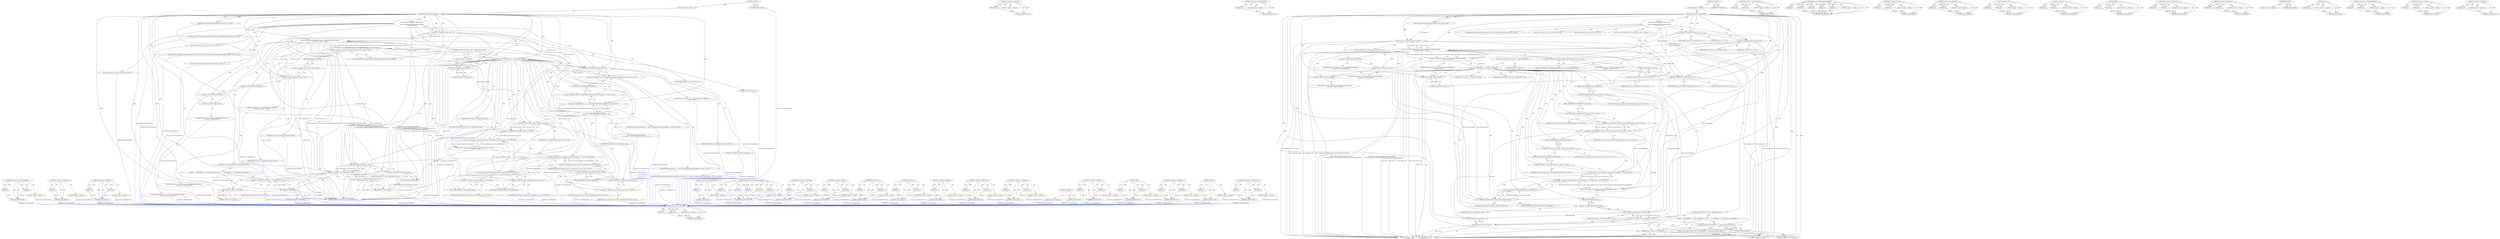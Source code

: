 digraph "&lt;operator&gt;.expressionList" {
vulnerable_193 [label=<(METHOD,&lt;operator&gt;.shiftLeft)>];
vulnerable_194 [label=<(PARAM,p1)>];
vulnerable_195 [label=<(PARAM,p2)>];
vulnerable_196 [label=<(BLOCK,&lt;empty&gt;,&lt;empty&gt;)>];
vulnerable_197 [label=<(METHOD_RETURN,ANY)>];
vulnerable_146 [label=<(METHOD,&lt;operator&gt;.addressOf)>];
vulnerable_147 [label=<(PARAM,p1)>];
vulnerable_148 [label=<(BLOCK,&lt;empty&gt;,&lt;empty&gt;)>];
vulnerable_149 [label=<(METHOD_RETURN,ANY)>];
vulnerable_170 [label=<(METHOD,&lt;operator&gt;.bracketedPrimary)>];
vulnerable_171 [label=<(PARAM,p1)>];
vulnerable_172 [label=<(BLOCK,&lt;empty&gt;,&lt;empty&gt;)>];
vulnerable_173 [label=<(METHOD_RETURN,ANY)>];
vulnerable_6 [label=<(METHOD,&lt;global&gt;)<SUB>1</SUB>>];
vulnerable_7 [label=<(BLOCK,&lt;empty&gt;,&lt;empty&gt;)<SUB>1</SUB>>];
vulnerable_8 [label=<(METHOD,GetShmFromMojoHandle)<SUB>1</SUB>>];
vulnerable_9 [label="<(PARAM,mojo::ScopedSharedBufferHandle handle)<SUB>2</SUB>>"];
vulnerable_10 [label="<(BLOCK,{
   base::SharedMemoryHandle memory_handle;
  ...,{
   base::SharedMemoryHandle memory_handle;
  ...)<SUB>2</SUB>>"];
vulnerable_11 [label="<(LOCAL,base.SharedMemoryHandle memory_handle: base.SharedMemoryHandle)<SUB>3</SUB>>"];
vulnerable_12 [label="<(LOCAL,size_t memory_size: size_t)<SUB>4</SUB>>"];
vulnerable_13 [label=<(&lt;operator&gt;.assignment,memory_size = 0)<SUB>4</SUB>>];
vulnerable_14 [label=<(IDENTIFIER,memory_size,memory_size = 0)<SUB>4</SUB>>];
vulnerable_15 [label=<(LITERAL,0,memory_size = 0)<SUB>4</SUB>>];
vulnerable_16 [label="<(LOCAL,bool read_only_flag: bool)<SUB>5</SUB>>"];
vulnerable_17 [label=<(&lt;operator&gt;.assignment,read_only_flag = false)<SUB>5</SUB>>];
vulnerable_18 [label=<(IDENTIFIER,read_only_flag,read_only_flag = false)<SUB>5</SUB>>];
vulnerable_19 [label=<(LITERAL,false,read_only_flag = false)<SUB>5</SUB>>];
vulnerable_20 [label="<(LOCAL,const MojoResult result: MojoResult)<SUB>7</SUB>>"];
vulnerable_21 [label="<(&lt;operator&gt;.assignment,result = mojo::UnwrapSharedMemoryHandle(
      ...)<SUB>7</SUB>>"];
vulnerable_22 [label="<(IDENTIFIER,result,result = mojo::UnwrapSharedMemoryHandle(
      ...)<SUB>7</SUB>>"];
vulnerable_23 [label="<(mojo.UnwrapSharedMemoryHandle,mojo::UnwrapSharedMemoryHandle(
      std::move...)<SUB>7</SUB>>"];
vulnerable_24 [label="<(&lt;operator&gt;.fieldAccess,mojo::UnwrapSharedMemoryHandle)<SUB>7</SUB>>"];
vulnerable_25 [label="<(IDENTIFIER,mojo,mojo::UnwrapSharedMemoryHandle(
      std::move...)<SUB>7</SUB>>"];
vulnerable_26 [label=<(FIELD_IDENTIFIER,UnwrapSharedMemoryHandle,UnwrapSharedMemoryHandle)<SUB>7</SUB>>];
vulnerable_27 [label="<(std.move,std::move(handle))<SUB>8</SUB>>"];
vulnerable_28 [label="<(&lt;operator&gt;.fieldAccess,std::move)<SUB>8</SUB>>"];
vulnerable_29 [label="<(IDENTIFIER,std,std::move(handle))<SUB>8</SUB>>"];
vulnerable_30 [label=<(FIELD_IDENTIFIER,move,move)<SUB>8</SUB>>];
vulnerable_31 [label="<(IDENTIFIER,handle,std::move(handle))<SUB>8</SUB>>"];
vulnerable_32 [label=<(&lt;operator&gt;.addressOf,&amp;memory_handle)<SUB>8</SUB>>];
vulnerable_33 [label="<(IDENTIFIER,memory_handle,mojo::UnwrapSharedMemoryHandle(
      std::move...)<SUB>8</SUB>>"];
vulnerable_34 [label=<(&lt;operator&gt;.addressOf,&amp;memory_size)<SUB>8</SUB>>];
vulnerable_35 [label="<(IDENTIFIER,memory_size,mojo::UnwrapSharedMemoryHandle(
      std::move...)<SUB>8</SUB>>"];
vulnerable_36 [label=<(&lt;operator&gt;.addressOf,&amp;read_only_flag)<SUB>8</SUB>>];
vulnerable_37 [label="<(IDENTIFIER,read_only_flag,mojo::UnwrapSharedMemoryHandle(
      std::move...)<SUB>8</SUB>>"];
vulnerable_38 [label=<(CONTROL_STRUCTURE,IF,if (result != MOJO_RESULT_OK))<SUB>9</SUB>>];
vulnerable_39 [label=<(&lt;operator&gt;.notEquals,result != MOJO_RESULT_OK)<SUB>9</SUB>>];
vulnerable_40 [label=<(IDENTIFIER,result,result != MOJO_RESULT_OK)<SUB>9</SUB>>];
vulnerable_41 [label=<(IDENTIFIER,MOJO_RESULT_OK,result != MOJO_RESULT_OK)<SUB>9</SUB>>];
vulnerable_42 [label=<(BLOCK,&lt;empty&gt;,&lt;empty&gt;)<SUB>10</SUB>>];
vulnerable_43 [label=<(RETURN,return nullptr;,return nullptr;)<SUB>10</SUB>>];
vulnerable_44 [label=<(LITERAL,nullptr,return nullptr;)<SUB>10</SUB>>];
vulnerable_45 [label=<(DCHECK_GT,DCHECK_GT(memory_size, 0u))<SUB>11</SUB>>];
vulnerable_46 [label=<(IDENTIFIER,memory_size,DCHECK_GT(memory_size, 0u))<SUB>11</SUB>>];
vulnerable_47 [label=<(LITERAL,0u,DCHECK_GT(memory_size, 0u))<SUB>11</SUB>>];
vulnerable_48 [label="<(&lt;operator&gt;.assignment,std::unique_ptr&lt;base::SharedMemory&gt; shm =
     ...)<SUB>13</SUB>>"];
vulnerable_49 [label="<(&lt;operator&gt;.greaterThan,std::unique_ptr&lt;base::SharedMemory&gt; shm)<SUB>13</SUB>>"];
vulnerable_50 [label="<(&lt;operator&gt;.lessThan,std::unique_ptr&lt;base::SharedMemory)<SUB>13</SUB>>"];
vulnerable_51 [label="<(&lt;operator&gt;.fieldAccess,std::unique_ptr)<SUB>13</SUB>>"];
vulnerable_52 [label="<(IDENTIFIER,std,std::unique_ptr&lt;base::SharedMemory)<SUB>13</SUB>>"];
vulnerable_53 [label=<(FIELD_IDENTIFIER,unique_ptr,unique_ptr)<SUB>13</SUB>>];
vulnerable_54 [label="<(&lt;operator&gt;.fieldAccess,base::SharedMemory)<SUB>13</SUB>>"];
vulnerable_55 [label="<(IDENTIFIER,base,std::unique_ptr&lt;base::SharedMemory)<SUB>13</SUB>>"];
vulnerable_56 [label=<(FIELD_IDENTIFIER,SharedMemory,SharedMemory)<SUB>13</SUB>>];
vulnerable_57 [label="<(IDENTIFIER,shm,std::unique_ptr&lt;base::SharedMemory&gt; shm)<SUB>13</SUB>>"];
vulnerable_58 [label="<(&lt;operator&gt;.greaterThan,std::make_unique&lt;base::SharedMemory&gt;(memory_han...)<SUB>14</SUB>>"];
vulnerable_59 [label="<(&lt;operator&gt;.lessThan,std::make_unique&lt;base::SharedMemory)<SUB>14</SUB>>"];
vulnerable_60 [label="<(&lt;operator&gt;.fieldAccess,std::make_unique)<SUB>14</SUB>>"];
vulnerable_61 [label="<(IDENTIFIER,std,std::make_unique&lt;base::SharedMemory)<SUB>14</SUB>>"];
vulnerable_62 [label=<(FIELD_IDENTIFIER,make_unique,make_unique)<SUB>14</SUB>>];
vulnerable_63 [label="<(&lt;operator&gt;.fieldAccess,base::SharedMemory)<SUB>14</SUB>>"];
vulnerable_64 [label="<(IDENTIFIER,base,std::make_unique&lt;base::SharedMemory)<SUB>14</SUB>>"];
vulnerable_65 [label=<(FIELD_IDENTIFIER,SharedMemory,SharedMemory)<SUB>14</SUB>>];
vulnerable_66 [label=<(&lt;operator&gt;.bracketedPrimary,(memory_handle, read_only_flag))<SUB>14</SUB>>];
vulnerable_67 [label=<(&lt;operator&gt;.expressionList,memory_handle, read_only_flag)<SUB>14</SUB>>];
vulnerable_68 [label=<(IDENTIFIER,memory_handle,memory_handle, read_only_flag)<SUB>14</SUB>>];
vulnerable_69 [label=<(IDENTIFIER,read_only_flag,memory_handle, read_only_flag)<SUB>14</SUB>>];
vulnerable_70 [label=<(CONTROL_STRUCTURE,IF,if (!shm-&gt;Map(memory_size)))<SUB>15</SUB>>];
vulnerable_71 [label=<(&lt;operator&gt;.logicalNot,!shm-&gt;Map(memory_size))<SUB>15</SUB>>];
vulnerable_72 [label=<(Map,shm-&gt;Map(memory_size))<SUB>15</SUB>>];
vulnerable_73 [label=<(&lt;operator&gt;.indirectFieldAccess,shm-&gt;Map)<SUB>15</SUB>>];
vulnerable_74 [label=<(IDENTIFIER,shm,shm-&gt;Map(memory_size))<SUB>15</SUB>>];
vulnerable_75 [label=<(FIELD_IDENTIFIER,Map,Map)<SUB>15</SUB>>];
vulnerable_76 [label=<(IDENTIFIER,memory_size,shm-&gt;Map(memory_size))<SUB>15</SUB>>];
vulnerable_77 [label=<(BLOCK,{
     DLOG(ERROR) &lt;&lt; &quot;Map shared memory failed...,{
     DLOG(ERROR) &lt;&lt; &quot;Map shared memory failed...)<SUB>15</SUB>>];
vulnerable_78 [label=<(&lt;operator&gt;.shiftLeft,DLOG(ERROR) &lt;&lt; &quot;Map shared memory failed.&quot;)<SUB>16</SUB>>];
vulnerable_79 [label=<(DLOG,DLOG(ERROR))<SUB>16</SUB>>];
vulnerable_80 [label=<(IDENTIFIER,ERROR,DLOG(ERROR))<SUB>16</SUB>>];
vulnerable_81 [label=<(LITERAL,&quot;Map shared memory failed.&quot;,DLOG(ERROR) &lt;&lt; &quot;Map shared memory failed.&quot;)<SUB>16</SUB>>];
vulnerable_82 [label=<(RETURN,return nullptr;,return nullptr;)<SUB>17</SUB>>];
vulnerable_83 [label=<(LITERAL,nullptr,return nullptr;)<SUB>17</SUB>>];
vulnerable_84 [label=<(RETURN,return shm;,return shm;)<SUB>19</SUB>>];
vulnerable_85 [label=<(IDENTIFIER,shm,return shm;)<SUB>19</SUB>>];
vulnerable_86 [label=<(METHOD_RETURN,unique_ptr&lt;base.SharedMemory&gt;)<SUB>1</SUB>>];
vulnerable_88 [label=<(METHOD_RETURN,ANY)<SUB>1</SUB>>];
vulnerable_174 [label=<(METHOD,&lt;operator&gt;.expressionList)>];
vulnerable_175 [label=<(PARAM,p1)>];
vulnerable_176 [label=<(PARAM,p2)>];
vulnerable_177 [label=<(BLOCK,&lt;empty&gt;,&lt;empty&gt;)>];
vulnerable_178 [label=<(METHOD_RETURN,ANY)>];
vulnerable_128 [label=<(METHOD,mojo.UnwrapSharedMemoryHandle)>];
vulnerable_129 [label=<(PARAM,p1)>];
vulnerable_130 [label=<(PARAM,p2)>];
vulnerable_131 [label=<(PARAM,p3)>];
vulnerable_132 [label=<(PARAM,p4)>];
vulnerable_133 [label=<(PARAM,p5)>];
vulnerable_134 [label=<(BLOCK,&lt;empty&gt;,&lt;empty&gt;)>];
vulnerable_135 [label=<(METHOD_RETURN,ANY)>];
vulnerable_165 [label=<(METHOD,&lt;operator&gt;.lessThan)>];
vulnerable_166 [label=<(PARAM,p1)>];
vulnerable_167 [label=<(PARAM,p2)>];
vulnerable_168 [label=<(BLOCK,&lt;empty&gt;,&lt;empty&gt;)>];
vulnerable_169 [label=<(METHOD_RETURN,ANY)>];
vulnerable_160 [label=<(METHOD,&lt;operator&gt;.greaterThan)>];
vulnerable_161 [label=<(PARAM,p1)>];
vulnerable_162 [label=<(PARAM,p2)>];
vulnerable_163 [label=<(BLOCK,&lt;empty&gt;,&lt;empty&gt;)>];
vulnerable_164 [label=<(METHOD_RETURN,ANY)>];
vulnerable_155 [label=<(METHOD,DCHECK_GT)>];
vulnerable_156 [label=<(PARAM,p1)>];
vulnerable_157 [label=<(PARAM,p2)>];
vulnerable_158 [label=<(BLOCK,&lt;empty&gt;,&lt;empty&gt;)>];
vulnerable_159 [label=<(METHOD_RETURN,ANY)>];
vulnerable_141 [label=<(METHOD,std.move)>];
vulnerable_142 [label=<(PARAM,p1)>];
vulnerable_143 [label=<(PARAM,p2)>];
vulnerable_144 [label=<(BLOCK,&lt;empty&gt;,&lt;empty&gt;)>];
vulnerable_145 [label=<(METHOD_RETURN,ANY)>];
vulnerable_183 [label=<(METHOD,Map)>];
vulnerable_184 [label=<(PARAM,p1)>];
vulnerable_185 [label=<(PARAM,p2)>];
vulnerable_186 [label=<(BLOCK,&lt;empty&gt;,&lt;empty&gt;)>];
vulnerable_187 [label=<(METHOD_RETURN,ANY)>];
vulnerable_136 [label=<(METHOD,&lt;operator&gt;.fieldAccess)>];
vulnerable_137 [label=<(PARAM,p1)>];
vulnerable_138 [label=<(PARAM,p2)>];
vulnerable_139 [label=<(BLOCK,&lt;empty&gt;,&lt;empty&gt;)>];
vulnerable_140 [label=<(METHOD_RETURN,ANY)>];
vulnerable_123 [label=<(METHOD,&lt;operator&gt;.assignment)>];
vulnerable_124 [label=<(PARAM,p1)>];
vulnerable_125 [label=<(PARAM,p2)>];
vulnerable_126 [label=<(BLOCK,&lt;empty&gt;,&lt;empty&gt;)>];
vulnerable_127 [label=<(METHOD_RETURN,ANY)>];
vulnerable_117 [label=<(METHOD,&lt;global&gt;)<SUB>1</SUB>>];
vulnerable_118 [label=<(BLOCK,&lt;empty&gt;,&lt;empty&gt;)>];
vulnerable_119 [label=<(METHOD_RETURN,ANY)>];
vulnerable_198 [label=<(METHOD,DLOG)>];
vulnerable_199 [label=<(PARAM,p1)>];
vulnerable_200 [label=<(BLOCK,&lt;empty&gt;,&lt;empty&gt;)>];
vulnerable_201 [label=<(METHOD_RETURN,ANY)>];
vulnerable_188 [label=<(METHOD,&lt;operator&gt;.indirectFieldAccess)>];
vulnerable_189 [label=<(PARAM,p1)>];
vulnerable_190 [label=<(PARAM,p2)>];
vulnerable_191 [label=<(BLOCK,&lt;empty&gt;,&lt;empty&gt;)>];
vulnerable_192 [label=<(METHOD_RETURN,ANY)>];
vulnerable_150 [label=<(METHOD,&lt;operator&gt;.notEquals)>];
vulnerable_151 [label=<(PARAM,p1)>];
vulnerable_152 [label=<(PARAM,p2)>];
vulnerable_153 [label=<(BLOCK,&lt;empty&gt;,&lt;empty&gt;)>];
vulnerable_154 [label=<(METHOD_RETURN,ANY)>];
vulnerable_179 [label=<(METHOD,&lt;operator&gt;.logicalNot)>];
vulnerable_180 [label=<(PARAM,p1)>];
vulnerable_181 [label=<(BLOCK,&lt;empty&gt;,&lt;empty&gt;)>];
vulnerable_182 [label=<(METHOD_RETURN,ANY)>];
fixed_204 [label=<(METHOD,&lt;operator&gt;.indirectFieldAccess)>];
fixed_205 [label=<(PARAM,p1)>];
fixed_206 [label=<(PARAM,p2)>];
fixed_207 [label=<(BLOCK,&lt;empty&gt;,&lt;empty&gt;)>];
fixed_208 [label=<(METHOD_RETURN,ANY)>];
fixed_157 [label=<(METHOD,&lt;operator&gt;.addressOf)>];
fixed_158 [label=<(PARAM,p1)>];
fixed_159 [label=<(BLOCK,&lt;empty&gt;,&lt;empty&gt;)>];
fixed_160 [label=<(METHOD_RETURN,ANY)>];
fixed_181 [label=<(METHOD,&lt;operator&gt;.lessThan)>];
fixed_182 [label=<(PARAM,p1)>];
fixed_183 [label=<(PARAM,p2)>];
fixed_184 [label=<(BLOCK,&lt;empty&gt;,&lt;empty&gt;)>];
fixed_185 [label=<(METHOD_RETURN,ANY)>];
fixed_6 [label=<(METHOD,&lt;global&gt;)<SUB>1</SUB>>];
fixed_7 [label=<(BLOCK,&lt;empty&gt;,&lt;empty&gt;)<SUB>1</SUB>>];
fixed_8 [label=<(METHOD,GetShmFromMojoHandle)<SUB>1</SUB>>];
fixed_9 [label="<(PARAM,mojo::ScopedSharedBufferHandle handle)<SUB>2</SUB>>"];
fixed_10 [label="<(BLOCK,{
   base::SharedMemoryHandle memory_handle;
  ...,{
   base::SharedMemoryHandle memory_handle;
  ...)<SUB>2</SUB>>"];
fixed_11 [label="<(LOCAL,base.SharedMemoryHandle memory_handle: base.SharedMemoryHandle)<SUB>3</SUB>>"];
fixed_12 [label="<(LOCAL,size_t memory_size: size_t)<SUB>4</SUB>>"];
fixed_13 [label=<(&lt;operator&gt;.assignment,memory_size = 0)<SUB>4</SUB>>];
fixed_14 [label=<(IDENTIFIER,memory_size,memory_size = 0)<SUB>4</SUB>>];
fixed_15 [label=<(LITERAL,0,memory_size = 0)<SUB>4</SUB>>];
fixed_16 [label="<(LOCAL,mojo.UnwrappedSharedMemoryHandleProtection protection: mojo.UnwrappedSharedMemoryHandleProtection)<SUB>5</SUB>>"];
fixed_17 [label="<(LOCAL,const MojoResult result: MojoResult)<SUB>7</SUB>>"];
fixed_18 [label="<(&lt;operator&gt;.assignment,result = mojo::UnwrapSharedMemoryHandle(
      ...)<SUB>7</SUB>>"];
fixed_19 [label="<(IDENTIFIER,result,result = mojo::UnwrapSharedMemoryHandle(
      ...)<SUB>7</SUB>>"];
fixed_20 [label="<(mojo.UnwrapSharedMemoryHandle,mojo::UnwrapSharedMemoryHandle(
      std::move...)<SUB>7</SUB>>"];
fixed_21 [label="<(&lt;operator&gt;.fieldAccess,mojo::UnwrapSharedMemoryHandle)<SUB>7</SUB>>"];
fixed_22 [label="<(IDENTIFIER,mojo,mojo::UnwrapSharedMemoryHandle(
      std::move...)<SUB>7</SUB>>"];
fixed_23 [label=<(FIELD_IDENTIFIER,UnwrapSharedMemoryHandle,UnwrapSharedMemoryHandle)<SUB>7</SUB>>];
fixed_24 [label="<(std.move,std::move(handle))<SUB>8</SUB>>"];
fixed_25 [label="<(&lt;operator&gt;.fieldAccess,std::move)<SUB>8</SUB>>"];
fixed_26 [label="<(IDENTIFIER,std,std::move(handle))<SUB>8</SUB>>"];
fixed_27 [label=<(FIELD_IDENTIFIER,move,move)<SUB>8</SUB>>];
fixed_28 [label="<(IDENTIFIER,handle,std::move(handle))<SUB>8</SUB>>"];
fixed_29 [label=<(&lt;operator&gt;.addressOf,&amp;memory_handle)<SUB>8</SUB>>];
fixed_30 [label="<(IDENTIFIER,memory_handle,mojo::UnwrapSharedMemoryHandle(
      std::move...)<SUB>8</SUB>>"];
fixed_31 [label=<(&lt;operator&gt;.addressOf,&amp;memory_size)<SUB>8</SUB>>];
fixed_32 [label="<(IDENTIFIER,memory_size,mojo::UnwrapSharedMemoryHandle(
      std::move...)<SUB>8</SUB>>"];
fixed_33 [label=<(&lt;operator&gt;.addressOf,&amp;protection)<SUB>8</SUB>>];
fixed_34 [label="<(IDENTIFIER,protection,mojo::UnwrapSharedMemoryHandle(
      std::move...)<SUB>8</SUB>>"];
fixed_35 [label=<(CONTROL_STRUCTURE,IF,if (result != MOJO_RESULT_OK))<SUB>9</SUB>>];
fixed_36 [label=<(&lt;operator&gt;.notEquals,result != MOJO_RESULT_OK)<SUB>9</SUB>>];
fixed_37 [label=<(IDENTIFIER,result,result != MOJO_RESULT_OK)<SUB>9</SUB>>];
fixed_38 [label=<(IDENTIFIER,MOJO_RESULT_OK,result != MOJO_RESULT_OK)<SUB>9</SUB>>];
fixed_39 [label=<(BLOCK,&lt;empty&gt;,&lt;empty&gt;)<SUB>10</SUB>>];
fixed_40 [label=<(RETURN,return nullptr;,return nullptr;)<SUB>10</SUB>>];
fixed_41 [label=<(LITERAL,nullptr,return nullptr;)<SUB>10</SUB>>];
fixed_42 [label=<(DCHECK_GT,DCHECK_GT(memory_size, 0u))<SUB>11</SUB>>];
fixed_43 [label=<(IDENTIFIER,memory_size,DCHECK_GT(memory_size, 0u))<SUB>11</SUB>>];
fixed_44 [label=<(LITERAL,0u,DCHECK_GT(memory_size, 0u))<SUB>11</SUB>>];
fixed_45 [label="<(LOCAL,const bool read_only: bool)<SUB>13</SUB>>"];
fixed_46 [label="<(&lt;operator&gt;.assignment,read_only =
      protection == mojo::Unwrapped...)<SUB>13</SUB>>"];
fixed_47 [label="<(IDENTIFIER,read_only,read_only =
      protection == mojo::Unwrapped...)<SUB>13</SUB>>"];
fixed_48 [label="<(&lt;operator&gt;.equals,protection == mojo::UnwrappedSharedMemoryHandle...)<SUB>14</SUB>>"];
fixed_49 [label="<(IDENTIFIER,protection,protection == mojo::UnwrappedSharedMemoryHandle...)<SUB>14</SUB>>"];
fixed_50 [label="<(&lt;operator&gt;.fieldAccess,mojo::UnwrappedSharedMemoryHandleProtection::kR...)<SUB>14</SUB>>"];
fixed_51 [label="<(&lt;operator&gt;.fieldAccess,mojo::UnwrappedSharedMemoryHandleProtection)<SUB>14</SUB>>"];
fixed_52 [label="<(IDENTIFIER,mojo,protection == mojo::UnwrappedSharedMemoryHandle...)<SUB>14</SUB>>"];
fixed_53 [label="<(IDENTIFIER,UnwrappedSharedMemoryHandleProtection,protection == mojo::UnwrappedSharedMemoryHandle...)<SUB>14</SUB>>"];
fixed_54 [label=<(FIELD_IDENTIFIER,kReadOnly,kReadOnly)<SUB>14</SUB>>];
fixed_55 [label="<(&lt;operator&gt;.assignment,std::unique_ptr&lt;base::SharedMemory&gt; shm =
     ...)<SUB>15</SUB>>"];
fixed_56 [label="<(&lt;operator&gt;.greaterThan,std::unique_ptr&lt;base::SharedMemory&gt; shm)<SUB>15</SUB>>"];
fixed_57 [label="<(&lt;operator&gt;.lessThan,std::unique_ptr&lt;base::SharedMemory)<SUB>15</SUB>>"];
fixed_58 [label="<(&lt;operator&gt;.fieldAccess,std::unique_ptr)<SUB>15</SUB>>"];
fixed_59 [label="<(IDENTIFIER,std,std::unique_ptr&lt;base::SharedMemory)<SUB>15</SUB>>"];
fixed_60 [label=<(FIELD_IDENTIFIER,unique_ptr,unique_ptr)<SUB>15</SUB>>];
fixed_61 [label="<(&lt;operator&gt;.fieldAccess,base::SharedMemory)<SUB>15</SUB>>"];
fixed_62 [label="<(IDENTIFIER,base,std::unique_ptr&lt;base::SharedMemory)<SUB>15</SUB>>"];
fixed_63 [label=<(FIELD_IDENTIFIER,SharedMemory,SharedMemory)<SUB>15</SUB>>];
fixed_64 [label="<(IDENTIFIER,shm,std::unique_ptr&lt;base::SharedMemory&gt; shm)<SUB>15</SUB>>"];
fixed_65 [label="<(&lt;operator&gt;.greaterThan,std::make_unique&lt;base::SharedMemory&gt;(memory_han...)<SUB>16</SUB>>"];
fixed_66 [label="<(&lt;operator&gt;.lessThan,std::make_unique&lt;base::SharedMemory)<SUB>16</SUB>>"];
fixed_67 [label="<(&lt;operator&gt;.fieldAccess,std::make_unique)<SUB>16</SUB>>"];
fixed_68 [label="<(IDENTIFIER,std,std::make_unique&lt;base::SharedMemory)<SUB>16</SUB>>"];
fixed_69 [label=<(FIELD_IDENTIFIER,make_unique,make_unique)<SUB>16</SUB>>];
fixed_70 [label="<(&lt;operator&gt;.fieldAccess,base::SharedMemory)<SUB>16</SUB>>"];
fixed_71 [label="<(IDENTIFIER,base,std::make_unique&lt;base::SharedMemory)<SUB>16</SUB>>"];
fixed_72 [label=<(FIELD_IDENTIFIER,SharedMemory,SharedMemory)<SUB>16</SUB>>];
fixed_73 [label=<(&lt;operator&gt;.bracketedPrimary,(memory_handle, read_only))<SUB>16</SUB>>];
fixed_74 [label=<(&lt;operator&gt;.expressionList,memory_handle, read_only)<SUB>16</SUB>>];
fixed_75 [label=<(IDENTIFIER,memory_handle,memory_handle, read_only)<SUB>16</SUB>>];
fixed_76 [label=<(IDENTIFIER,read_only,memory_handle, read_only)<SUB>16</SUB>>];
fixed_77 [label=<(CONTROL_STRUCTURE,IF,if (!shm-&gt;Map(memory_size)))<SUB>17</SUB>>];
fixed_78 [label=<(&lt;operator&gt;.logicalNot,!shm-&gt;Map(memory_size))<SUB>17</SUB>>];
fixed_79 [label=<(Map,shm-&gt;Map(memory_size))<SUB>17</SUB>>];
fixed_80 [label=<(&lt;operator&gt;.indirectFieldAccess,shm-&gt;Map)<SUB>17</SUB>>];
fixed_81 [label=<(IDENTIFIER,shm,shm-&gt;Map(memory_size))<SUB>17</SUB>>];
fixed_82 [label=<(FIELD_IDENTIFIER,Map,Map)<SUB>17</SUB>>];
fixed_83 [label=<(IDENTIFIER,memory_size,shm-&gt;Map(memory_size))<SUB>17</SUB>>];
fixed_84 [label=<(BLOCK,{
     DLOG(ERROR) &lt;&lt; &quot;Map shared memory failed...,{
     DLOG(ERROR) &lt;&lt; &quot;Map shared memory failed...)<SUB>17</SUB>>];
fixed_85 [label=<(&lt;operator&gt;.shiftLeft,DLOG(ERROR) &lt;&lt; &quot;Map shared memory failed.&quot;)<SUB>18</SUB>>];
fixed_86 [label=<(DLOG,DLOG(ERROR))<SUB>18</SUB>>];
fixed_87 [label=<(IDENTIFIER,ERROR,DLOG(ERROR))<SUB>18</SUB>>];
fixed_88 [label=<(LITERAL,&quot;Map shared memory failed.&quot;,DLOG(ERROR) &lt;&lt; &quot;Map shared memory failed.&quot;)<SUB>18</SUB>>];
fixed_89 [label=<(RETURN,return nullptr;,return nullptr;)<SUB>19</SUB>>];
fixed_90 [label=<(LITERAL,nullptr,return nullptr;)<SUB>19</SUB>>];
fixed_91 [label=<(RETURN,return shm;,return shm;)<SUB>21</SUB>>];
fixed_92 [label=<(IDENTIFIER,shm,return shm;)<SUB>21</SUB>>];
fixed_93 [label=<(METHOD_RETURN,unique_ptr&lt;base.SharedMemory&gt;)<SUB>1</SUB>>];
fixed_95 [label=<(METHOD_RETURN,ANY)<SUB>1</SUB>>];
fixed_186 [label=<(METHOD,&lt;operator&gt;.bracketedPrimary)>];
fixed_187 [label=<(PARAM,p1)>];
fixed_188 [label=<(BLOCK,&lt;empty&gt;,&lt;empty&gt;)>];
fixed_189 [label=<(METHOD_RETURN,ANY)>];
fixed_139 [label=<(METHOD,mojo.UnwrapSharedMemoryHandle)>];
fixed_140 [label=<(PARAM,p1)>];
fixed_141 [label=<(PARAM,p2)>];
fixed_142 [label=<(PARAM,p3)>];
fixed_143 [label=<(PARAM,p4)>];
fixed_144 [label=<(PARAM,p5)>];
fixed_145 [label=<(BLOCK,&lt;empty&gt;,&lt;empty&gt;)>];
fixed_146 [label=<(METHOD_RETURN,ANY)>];
fixed_176 [label=<(METHOD,&lt;operator&gt;.greaterThan)>];
fixed_177 [label=<(PARAM,p1)>];
fixed_178 [label=<(PARAM,p2)>];
fixed_179 [label=<(BLOCK,&lt;empty&gt;,&lt;empty&gt;)>];
fixed_180 [label=<(METHOD_RETURN,ANY)>];
fixed_171 [label=<(METHOD,&lt;operator&gt;.equals)>];
fixed_172 [label=<(PARAM,p1)>];
fixed_173 [label=<(PARAM,p2)>];
fixed_174 [label=<(BLOCK,&lt;empty&gt;,&lt;empty&gt;)>];
fixed_175 [label=<(METHOD_RETURN,ANY)>];
fixed_166 [label=<(METHOD,DCHECK_GT)>];
fixed_167 [label=<(PARAM,p1)>];
fixed_168 [label=<(PARAM,p2)>];
fixed_169 [label=<(BLOCK,&lt;empty&gt;,&lt;empty&gt;)>];
fixed_170 [label=<(METHOD_RETURN,ANY)>];
fixed_152 [label=<(METHOD,std.move)>];
fixed_153 [label=<(PARAM,p1)>];
fixed_154 [label=<(PARAM,p2)>];
fixed_155 [label=<(BLOCK,&lt;empty&gt;,&lt;empty&gt;)>];
fixed_156 [label=<(METHOD_RETURN,ANY)>];
fixed_195 [label=<(METHOD,&lt;operator&gt;.logicalNot)>];
fixed_196 [label=<(PARAM,p1)>];
fixed_197 [label=<(BLOCK,&lt;empty&gt;,&lt;empty&gt;)>];
fixed_198 [label=<(METHOD_RETURN,ANY)>];
fixed_147 [label=<(METHOD,&lt;operator&gt;.fieldAccess)>];
fixed_148 [label=<(PARAM,p1)>];
fixed_149 [label=<(PARAM,p2)>];
fixed_150 [label=<(BLOCK,&lt;empty&gt;,&lt;empty&gt;)>];
fixed_151 [label=<(METHOD_RETURN,ANY)>];
fixed_134 [label=<(METHOD,&lt;operator&gt;.assignment)>];
fixed_135 [label=<(PARAM,p1)>];
fixed_136 [label=<(PARAM,p2)>];
fixed_137 [label=<(BLOCK,&lt;empty&gt;,&lt;empty&gt;)>];
fixed_138 [label=<(METHOD_RETURN,ANY)>];
fixed_128 [label=<(METHOD,&lt;global&gt;)<SUB>1</SUB>>];
fixed_129 [label=<(BLOCK,&lt;empty&gt;,&lt;empty&gt;)>];
fixed_130 [label=<(METHOD_RETURN,ANY)>];
fixed_209 [label=<(METHOD,&lt;operator&gt;.shiftLeft)>];
fixed_210 [label=<(PARAM,p1)>];
fixed_211 [label=<(PARAM,p2)>];
fixed_212 [label=<(BLOCK,&lt;empty&gt;,&lt;empty&gt;)>];
fixed_213 [label=<(METHOD_RETURN,ANY)>];
fixed_199 [label=<(METHOD,Map)>];
fixed_200 [label=<(PARAM,p1)>];
fixed_201 [label=<(PARAM,p2)>];
fixed_202 [label=<(BLOCK,&lt;empty&gt;,&lt;empty&gt;)>];
fixed_203 [label=<(METHOD_RETURN,ANY)>];
fixed_161 [label=<(METHOD,&lt;operator&gt;.notEquals)>];
fixed_162 [label=<(PARAM,p1)>];
fixed_163 [label=<(PARAM,p2)>];
fixed_164 [label=<(BLOCK,&lt;empty&gt;,&lt;empty&gt;)>];
fixed_165 [label=<(METHOD_RETURN,ANY)>];
fixed_214 [label=<(METHOD,DLOG)>];
fixed_215 [label=<(PARAM,p1)>];
fixed_216 [label=<(BLOCK,&lt;empty&gt;,&lt;empty&gt;)>];
fixed_217 [label=<(METHOD_RETURN,ANY)>];
fixed_190 [label=<(METHOD,&lt;operator&gt;.expressionList)>];
fixed_191 [label=<(PARAM,p1)>];
fixed_192 [label=<(PARAM,p2)>];
fixed_193 [label=<(BLOCK,&lt;empty&gt;,&lt;empty&gt;)>];
fixed_194 [label=<(METHOD_RETURN,ANY)>];
vulnerable_193 -> vulnerable_194  [key=0, label="AST: "];
vulnerable_193 -> vulnerable_194  [key=1, label="DDG: "];
vulnerable_193 -> vulnerable_196  [key=0, label="AST: "];
vulnerable_193 -> vulnerable_195  [key=0, label="AST: "];
vulnerable_193 -> vulnerable_195  [key=1, label="DDG: "];
vulnerable_193 -> vulnerable_197  [key=0, label="AST: "];
vulnerable_193 -> vulnerable_197  [key=1, label="CFG: "];
vulnerable_194 -> vulnerable_197  [key=0, label="DDG: p1"];
vulnerable_195 -> vulnerable_197  [key=0, label="DDG: p2"];
vulnerable_146 -> vulnerable_147  [key=0, label="AST: "];
vulnerable_146 -> vulnerable_147  [key=1, label="DDG: "];
vulnerable_146 -> vulnerable_148  [key=0, label="AST: "];
vulnerable_146 -> vulnerable_149  [key=0, label="AST: "];
vulnerable_146 -> vulnerable_149  [key=1, label="CFG: "];
vulnerable_147 -> vulnerable_149  [key=0, label="DDG: p1"];
vulnerable_170 -> vulnerable_171  [key=0, label="AST: "];
vulnerable_170 -> vulnerable_171  [key=1, label="DDG: "];
vulnerable_170 -> vulnerable_172  [key=0, label="AST: "];
vulnerable_170 -> vulnerable_173  [key=0, label="AST: "];
vulnerable_170 -> vulnerable_173  [key=1, label="CFG: "];
vulnerable_171 -> vulnerable_173  [key=0, label="DDG: p1"];
vulnerable_6 -> vulnerable_7  [key=0, label="AST: "];
vulnerable_6 -> vulnerable_88  [key=0, label="AST: "];
vulnerable_6 -> vulnerable_88  [key=1, label="CFG: "];
vulnerable_7 -> vulnerable_8  [key=0, label="AST: "];
vulnerable_8 -> vulnerable_9  [key=0, label="AST: "];
vulnerable_8 -> vulnerable_9  [key=1, label="DDG: "];
vulnerable_8 -> vulnerable_10  [key=0, label="AST: "];
vulnerable_8 -> vulnerable_86  [key=0, label="AST: "];
vulnerable_8 -> vulnerable_13  [key=0, label="CFG: "];
vulnerable_8 -> vulnerable_13  [key=1, label="DDG: "];
vulnerable_8 -> vulnerable_17  [key=0, label="DDG: "];
vulnerable_8 -> vulnerable_45  [key=0, label="DDG: "];
vulnerable_8 -> vulnerable_85  [key=0, label="DDG: "];
vulnerable_8 -> vulnerable_23  [key=0, label="DDG: "];
vulnerable_8 -> vulnerable_39  [key=0, label="DDG: "];
vulnerable_8 -> vulnerable_43  [key=0, label="DDG: "];
vulnerable_8 -> vulnerable_49  [key=0, label="DDG: "];
vulnerable_8 -> vulnerable_82  [key=0, label="DDG: "];
vulnerable_8 -> vulnerable_27  [key=0, label="DDG: "];
vulnerable_8 -> vulnerable_44  [key=0, label="DDG: "];
vulnerable_8 -> vulnerable_72  [key=0, label="DDG: "];
vulnerable_8 -> vulnerable_78  [key=0, label="DDG: "];
vulnerable_8 -> vulnerable_83  [key=0, label="DDG: "];
vulnerable_8 -> vulnerable_67  [key=0, label="DDG: "];
vulnerable_8 -> vulnerable_79  [key=0, label="DDG: "];
vulnerable_9 -> vulnerable_27  [key=0, label="DDG: handle"];
vulnerable_10 -> vulnerable_11  [key=0, label="AST: "];
vulnerable_10 -> vulnerable_12  [key=0, label="AST: "];
vulnerable_10 -> vulnerable_13  [key=0, label="AST: "];
vulnerable_10 -> vulnerable_16  [key=0, label="AST: "];
vulnerable_10 -> vulnerable_17  [key=0, label="AST: "];
vulnerable_10 -> vulnerable_20  [key=0, label="AST: "];
vulnerable_10 -> vulnerable_21  [key=0, label="AST: "];
vulnerable_10 -> vulnerable_38  [key=0, label="AST: "];
vulnerable_10 -> vulnerable_45  [key=0, label="AST: "];
vulnerable_10 -> vulnerable_48  [key=0, label="AST: "];
vulnerable_10 -> vulnerable_70  [key=0, label="AST: "];
vulnerable_10 -> vulnerable_84  [key=0, label="AST: "];
vulnerable_13 -> vulnerable_14  [key=0, label="AST: "];
vulnerable_13 -> vulnerable_15  [key=0, label="AST: "];
vulnerable_13 -> vulnerable_17  [key=0, label="CFG: "];
vulnerable_13 -> vulnerable_86  [key=0, label="DDG: memory_size"];
vulnerable_13 -> vulnerable_86  [key=1, label="DDG: memory_size = 0"];
vulnerable_13 -> vulnerable_45  [key=0, label="DDG: memory_size"];
vulnerable_13 -> vulnerable_23  [key=0, label="DDG: memory_size"];
vulnerable_17 -> vulnerable_18  [key=0, label="AST: "];
vulnerable_17 -> vulnerable_19  [key=0, label="AST: "];
vulnerable_17 -> vulnerable_26  [key=0, label="CFG: "];
vulnerable_17 -> vulnerable_86  [key=0, label="DDG: read_only_flag"];
vulnerable_17 -> vulnerable_86  [key=1, label="DDG: read_only_flag = false"];
vulnerable_17 -> vulnerable_23  [key=0, label="DDG: read_only_flag"];
vulnerable_17 -> vulnerable_67  [key=0, label="DDG: read_only_flag"];
vulnerable_21 -> vulnerable_22  [key=0, label="AST: "];
vulnerable_21 -> vulnerable_23  [key=0, label="AST: "];
vulnerable_21 -> vulnerable_39  [key=0, label="CFG: "];
vulnerable_21 -> vulnerable_39  [key=1, label="DDG: result"];
vulnerable_21 -> vulnerable_86  [key=0, label="DDG: mojo::UnwrapSharedMemoryHandle(
      std::move(handle), &amp;memory_handle, &amp;memory_size, &amp;read_only_flag)"];
vulnerable_21 -> vulnerable_86  [key=1, label="DDG: result = mojo::UnwrapSharedMemoryHandle(
      std::move(handle), &amp;memory_handle, &amp;memory_size, &amp;read_only_flag)"];
vulnerable_23 -> vulnerable_24  [key=0, label="AST: "];
vulnerable_23 -> vulnerable_27  [key=0, label="AST: "];
vulnerable_23 -> vulnerable_32  [key=0, label="AST: "];
vulnerable_23 -> vulnerable_34  [key=0, label="AST: "];
vulnerable_23 -> vulnerable_36  [key=0, label="AST: "];
vulnerable_23 -> vulnerable_21  [key=0, label="CFG: "];
vulnerable_23 -> vulnerable_21  [key=1, label="DDG: std::move(handle)"];
vulnerable_23 -> vulnerable_21  [key=2, label="DDG: &amp;memory_handle"];
vulnerable_23 -> vulnerable_21  [key=3, label="DDG: &amp;memory_size"];
vulnerable_23 -> vulnerable_21  [key=4, label="DDG: &amp;read_only_flag"];
vulnerable_23 -> vulnerable_21  [key=5, label="DDG: mojo::UnwrapSharedMemoryHandle"];
vulnerable_23 -> vulnerable_86  [key=0, label="DDG: mojo::UnwrapSharedMemoryHandle"];
vulnerable_23 -> vulnerable_86  [key=1, label="DDG: std::move(handle)"];
vulnerable_23 -> vulnerable_86  [key=2, label="DDG: &amp;memory_handle"];
vulnerable_23 -> vulnerable_86  [key=3, label="DDG: &amp;memory_size"];
vulnerable_23 -> vulnerable_86  [key=4, label="DDG: &amp;read_only_flag"];
vulnerable_23 -> vulnerable_45  [key=0, label="DDG: &amp;memory_size"];
vulnerable_23 -> vulnerable_72  [key=0, label="DDG: &amp;memory_size"];
vulnerable_23 -> vulnerable_67  [key=0, label="DDG: &amp;memory_handle"];
vulnerable_23 -> vulnerable_67  [key=1, label="DDG: &amp;read_only_flag"];
vulnerable_24 -> vulnerable_25  [key=0, label="AST: "];
vulnerable_24 -> vulnerable_26  [key=0, label="AST: "];
vulnerable_24 -> vulnerable_30  [key=0, label="CFG: "];
vulnerable_26 -> vulnerable_24  [key=0, label="CFG: "];
vulnerable_27 -> vulnerable_28  [key=0, label="AST: "];
vulnerable_27 -> vulnerable_31  [key=0, label="AST: "];
vulnerable_27 -> vulnerable_32  [key=0, label="CFG: "];
vulnerable_27 -> vulnerable_86  [key=0, label="DDG: std::move"];
vulnerable_27 -> vulnerable_86  [key=1, label="DDG: handle"];
vulnerable_27 -> vulnerable_23  [key=0, label="DDG: std::move"];
vulnerable_27 -> vulnerable_23  [key=1, label="DDG: handle"];
vulnerable_28 -> vulnerable_29  [key=0, label="AST: "];
vulnerable_28 -> vulnerable_30  [key=0, label="AST: "];
vulnerable_28 -> vulnerable_27  [key=0, label="CFG: "];
vulnerable_30 -> vulnerable_28  [key=0, label="CFG: "];
vulnerable_32 -> vulnerable_33  [key=0, label="AST: "];
vulnerable_32 -> vulnerable_34  [key=0, label="CFG: "];
vulnerable_34 -> vulnerable_35  [key=0, label="AST: "];
vulnerable_34 -> vulnerable_36  [key=0, label="CFG: "];
vulnerable_36 -> vulnerable_37  [key=0, label="AST: "];
vulnerable_36 -> vulnerable_23  [key=0, label="CFG: "];
vulnerable_38 -> vulnerable_39  [key=0, label="AST: "];
vulnerable_38 -> vulnerable_42  [key=0, label="AST: "];
vulnerable_39 -> vulnerable_40  [key=0, label="AST: "];
vulnerable_39 -> vulnerable_41  [key=0, label="AST: "];
vulnerable_39 -> vulnerable_43  [key=0, label="CFG: "];
vulnerable_39 -> vulnerable_43  [key=1, label="CDG: "];
vulnerable_39 -> vulnerable_45  [key=0, label="CFG: "];
vulnerable_39 -> vulnerable_45  [key=1, label="CDG: "];
vulnerable_39 -> vulnerable_86  [key=0, label="DDG: result"];
vulnerable_39 -> vulnerable_86  [key=1, label="DDG: result != MOJO_RESULT_OK"];
vulnerable_39 -> vulnerable_86  [key=2, label="DDG: MOJO_RESULT_OK"];
vulnerable_39 -> vulnerable_48  [key=0, label="CDG: "];
vulnerable_39 -> vulnerable_58  [key=0, label="CDG: "];
vulnerable_39 -> vulnerable_49  [key=0, label="CDG: "];
vulnerable_39 -> vulnerable_60  [key=0, label="CDG: "];
vulnerable_39 -> vulnerable_73  [key=0, label="CDG: "];
vulnerable_39 -> vulnerable_51  [key=0, label="CDG: "];
vulnerable_39 -> vulnerable_66  [key=0, label="CDG: "];
vulnerable_39 -> vulnerable_71  [key=0, label="CDG: "];
vulnerable_39 -> vulnerable_75  [key=0, label="CDG: "];
vulnerable_39 -> vulnerable_53  [key=0, label="CDG: "];
vulnerable_39 -> vulnerable_72  [key=0, label="CDG: "];
vulnerable_39 -> vulnerable_56  [key=0, label="CDG: "];
vulnerable_39 -> vulnerable_67  [key=0, label="CDG: "];
vulnerable_39 -> vulnerable_63  [key=0, label="CDG: "];
vulnerable_39 -> vulnerable_65  [key=0, label="CDG: "];
vulnerable_39 -> vulnerable_50  [key=0, label="CDG: "];
vulnerable_39 -> vulnerable_59  [key=0, label="CDG: "];
vulnerable_39 -> vulnerable_54  [key=0, label="CDG: "];
vulnerable_39 -> vulnerable_62  [key=0, label="CDG: "];
vulnerable_42 -> vulnerable_43  [key=0, label="AST: "];
vulnerable_43 -> vulnerable_44  [key=0, label="AST: "];
vulnerable_43 -> vulnerable_86  [key=0, label="CFG: "];
vulnerable_43 -> vulnerable_86  [key=1, label="DDG: &lt;RET&gt;"];
vulnerable_44 -> vulnerable_43  [key=0, label="DDG: nullptr"];
vulnerable_45 -> vulnerable_46  [key=0, label="AST: "];
vulnerable_45 -> vulnerable_47  [key=0, label="AST: "];
vulnerable_45 -> vulnerable_53  [key=0, label="CFG: "];
vulnerable_45 -> vulnerable_72  [key=0, label="DDG: memory_size"];
vulnerable_48 -> vulnerable_49  [key=0, label="AST: "];
vulnerable_48 -> vulnerable_58  [key=0, label="AST: "];
vulnerable_48 -> vulnerable_75  [key=0, label="CFG: "];
vulnerable_49 -> vulnerable_50  [key=0, label="AST: "];
vulnerable_49 -> vulnerable_57  [key=0, label="AST: "];
vulnerable_49 -> vulnerable_62  [key=0, label="CFG: "];
vulnerable_49 -> vulnerable_85  [key=0, label="DDG: shm"];
vulnerable_49 -> vulnerable_72  [key=0, label="DDG: shm"];
vulnerable_50 -> vulnerable_51  [key=0, label="AST: "];
vulnerable_50 -> vulnerable_54  [key=0, label="AST: "];
vulnerable_50 -> vulnerable_49  [key=0, label="CFG: "];
vulnerable_50 -> vulnerable_49  [key=1, label="DDG: std::unique_ptr"];
vulnerable_50 -> vulnerable_49  [key=2, label="DDG: base::SharedMemory"];
vulnerable_50 -> vulnerable_59  [key=0, label="DDG: base::SharedMemory"];
vulnerable_51 -> vulnerable_52  [key=0, label="AST: "];
vulnerable_51 -> vulnerable_53  [key=0, label="AST: "];
vulnerable_51 -> vulnerable_56  [key=0, label="CFG: "];
vulnerable_53 -> vulnerable_51  [key=0, label="CFG: "];
vulnerable_54 -> vulnerable_55  [key=0, label="AST: "];
vulnerable_54 -> vulnerable_56  [key=0, label="AST: "];
vulnerable_54 -> vulnerable_50  [key=0, label="CFG: "];
vulnerable_56 -> vulnerable_54  [key=0, label="CFG: "];
vulnerable_58 -> vulnerable_59  [key=0, label="AST: "];
vulnerable_58 -> vulnerable_66  [key=0, label="AST: "];
vulnerable_58 -> vulnerable_48  [key=0, label="CFG: "];
vulnerable_58 -> vulnerable_48  [key=1, label="DDG: std::make_unique&lt;base::SharedMemory"];
vulnerable_58 -> vulnerable_48  [key=2, label="DDG: (memory_handle, read_only_flag)"];
vulnerable_59 -> vulnerable_60  [key=0, label="AST: "];
vulnerable_59 -> vulnerable_63  [key=0, label="AST: "];
vulnerable_59 -> vulnerable_67  [key=0, label="CFG: "];
vulnerable_59 -> vulnerable_58  [key=0, label="DDG: std::make_unique"];
vulnerable_59 -> vulnerable_58  [key=1, label="DDG: base::SharedMemory"];
vulnerable_60 -> vulnerable_61  [key=0, label="AST: "];
vulnerable_60 -> vulnerable_62  [key=0, label="AST: "];
vulnerable_60 -> vulnerable_65  [key=0, label="CFG: "];
vulnerable_62 -> vulnerable_60  [key=0, label="CFG: "];
vulnerable_63 -> vulnerable_64  [key=0, label="AST: "];
vulnerable_63 -> vulnerable_65  [key=0, label="AST: "];
vulnerable_63 -> vulnerable_59  [key=0, label="CFG: "];
vulnerable_65 -> vulnerable_63  [key=0, label="CFG: "];
vulnerable_66 -> vulnerable_67  [key=0, label="AST: "];
vulnerable_66 -> vulnerable_58  [key=0, label="CFG: "];
vulnerable_66 -> vulnerable_58  [key=1, label="DDG: memory_handle, read_only_flag"];
vulnerable_67 -> vulnerable_68  [key=0, label="AST: "];
vulnerable_67 -> vulnerable_69  [key=0, label="AST: "];
vulnerable_67 -> vulnerable_66  [key=0, label="CFG: "];
vulnerable_67 -> vulnerable_66  [key=1, label="DDG: memory_handle"];
vulnerable_67 -> vulnerable_66  [key=2, label="DDG: read_only_flag"];
vulnerable_70 -> vulnerable_71  [key=0, label="AST: "];
vulnerable_70 -> vulnerable_77  [key=0, label="AST: "];
vulnerable_71 -> vulnerable_72  [key=0, label="AST: "];
vulnerable_71 -> vulnerable_79  [key=0, label="CFG: "];
vulnerable_71 -> vulnerable_79  [key=1, label="CDG: "];
vulnerable_71 -> vulnerable_84  [key=0, label="CFG: "];
vulnerable_71 -> vulnerable_84  [key=1, label="CDG: "];
vulnerable_71 -> vulnerable_82  [key=0, label="CDG: "];
vulnerable_71 -> vulnerable_78  [key=0, label="CDG: "];
vulnerable_72 -> vulnerable_73  [key=0, label="AST: "];
vulnerable_72 -> vulnerable_76  [key=0, label="AST: "];
vulnerable_72 -> vulnerable_71  [key=0, label="CFG: "];
vulnerable_72 -> vulnerable_71  [key=1, label="DDG: shm-&gt;Map"];
vulnerable_72 -> vulnerable_71  [key=2, label="DDG: memory_size"];
vulnerable_72 -> vulnerable_85  [key=0, label="DDG: shm-&gt;Map"];
vulnerable_73 -> vulnerable_74  [key=0, label="AST: "];
vulnerable_73 -> vulnerable_75  [key=0, label="AST: "];
vulnerable_73 -> vulnerable_72  [key=0, label="CFG: "];
vulnerable_75 -> vulnerable_73  [key=0, label="CFG: "];
vulnerable_77 -> vulnerable_78  [key=0, label="AST: "];
vulnerable_77 -> vulnerable_82  [key=0, label="AST: "];
vulnerable_78 -> vulnerable_79  [key=0, label="AST: "];
vulnerable_78 -> vulnerable_81  [key=0, label="AST: "];
vulnerable_78 -> vulnerable_82  [key=0, label="CFG: "];
vulnerable_79 -> vulnerable_80  [key=0, label="AST: "];
vulnerable_79 -> vulnerable_78  [key=0, label="CFG: "];
vulnerable_79 -> vulnerable_78  [key=1, label="DDG: ERROR"];
vulnerable_79 -> vulnerable_86  [key=0, label="DDG: ERROR"];
vulnerable_82 -> vulnerable_83  [key=0, label="AST: "];
vulnerable_82 -> vulnerable_86  [key=0, label="CFG: "];
vulnerable_82 -> vulnerable_86  [key=1, label="DDG: &lt;RET&gt;"];
vulnerable_83 -> vulnerable_82  [key=0, label="DDG: nullptr"];
vulnerable_84 -> vulnerable_85  [key=0, label="AST: "];
vulnerable_84 -> vulnerable_86  [key=0, label="CFG: "];
vulnerable_84 -> vulnerable_86  [key=1, label="DDG: &lt;RET&gt;"];
vulnerable_85 -> vulnerable_84  [key=0, label="DDG: shm"];
vulnerable_174 -> vulnerable_175  [key=0, label="AST: "];
vulnerable_174 -> vulnerable_175  [key=1, label="DDG: "];
vulnerable_174 -> vulnerable_177  [key=0, label="AST: "];
vulnerable_174 -> vulnerable_176  [key=0, label="AST: "];
vulnerable_174 -> vulnerable_176  [key=1, label="DDG: "];
vulnerable_174 -> vulnerable_178  [key=0, label="AST: "];
vulnerable_174 -> vulnerable_178  [key=1, label="CFG: "];
vulnerable_175 -> vulnerable_178  [key=0, label="DDG: p1"];
vulnerable_176 -> vulnerable_178  [key=0, label="DDG: p2"];
vulnerable_128 -> vulnerable_129  [key=0, label="AST: "];
vulnerable_128 -> vulnerable_129  [key=1, label="DDG: "];
vulnerable_128 -> vulnerable_134  [key=0, label="AST: "];
vulnerable_128 -> vulnerable_130  [key=0, label="AST: "];
vulnerable_128 -> vulnerable_130  [key=1, label="DDG: "];
vulnerable_128 -> vulnerable_135  [key=0, label="AST: "];
vulnerable_128 -> vulnerable_135  [key=1, label="CFG: "];
vulnerable_128 -> vulnerable_131  [key=0, label="AST: "];
vulnerable_128 -> vulnerable_131  [key=1, label="DDG: "];
vulnerable_128 -> vulnerable_132  [key=0, label="AST: "];
vulnerable_128 -> vulnerable_132  [key=1, label="DDG: "];
vulnerable_128 -> vulnerable_133  [key=0, label="AST: "];
vulnerable_128 -> vulnerable_133  [key=1, label="DDG: "];
vulnerable_129 -> vulnerable_135  [key=0, label="DDG: p1"];
vulnerable_130 -> vulnerable_135  [key=0, label="DDG: p2"];
vulnerable_131 -> vulnerable_135  [key=0, label="DDG: p3"];
vulnerable_132 -> vulnerable_135  [key=0, label="DDG: p4"];
vulnerable_133 -> vulnerable_135  [key=0, label="DDG: p5"];
vulnerable_165 -> vulnerable_166  [key=0, label="AST: "];
vulnerable_165 -> vulnerable_166  [key=1, label="DDG: "];
vulnerable_165 -> vulnerable_168  [key=0, label="AST: "];
vulnerable_165 -> vulnerable_167  [key=0, label="AST: "];
vulnerable_165 -> vulnerable_167  [key=1, label="DDG: "];
vulnerable_165 -> vulnerable_169  [key=0, label="AST: "];
vulnerable_165 -> vulnerable_169  [key=1, label="CFG: "];
vulnerable_166 -> vulnerable_169  [key=0, label="DDG: p1"];
vulnerable_167 -> vulnerable_169  [key=0, label="DDG: p2"];
vulnerable_160 -> vulnerable_161  [key=0, label="AST: "];
vulnerable_160 -> vulnerable_161  [key=1, label="DDG: "];
vulnerable_160 -> vulnerable_163  [key=0, label="AST: "];
vulnerable_160 -> vulnerable_162  [key=0, label="AST: "];
vulnerable_160 -> vulnerable_162  [key=1, label="DDG: "];
vulnerable_160 -> vulnerable_164  [key=0, label="AST: "];
vulnerable_160 -> vulnerable_164  [key=1, label="CFG: "];
vulnerable_161 -> vulnerable_164  [key=0, label="DDG: p1"];
vulnerable_162 -> vulnerable_164  [key=0, label="DDG: p2"];
vulnerable_155 -> vulnerable_156  [key=0, label="AST: "];
vulnerable_155 -> vulnerable_156  [key=1, label="DDG: "];
vulnerable_155 -> vulnerable_158  [key=0, label="AST: "];
vulnerable_155 -> vulnerable_157  [key=0, label="AST: "];
vulnerable_155 -> vulnerable_157  [key=1, label="DDG: "];
vulnerable_155 -> vulnerable_159  [key=0, label="AST: "];
vulnerable_155 -> vulnerable_159  [key=1, label="CFG: "];
vulnerable_156 -> vulnerable_159  [key=0, label="DDG: p1"];
vulnerable_157 -> vulnerable_159  [key=0, label="DDG: p2"];
vulnerable_141 -> vulnerable_142  [key=0, label="AST: "];
vulnerable_141 -> vulnerable_142  [key=1, label="DDG: "];
vulnerable_141 -> vulnerable_144  [key=0, label="AST: "];
vulnerable_141 -> vulnerable_143  [key=0, label="AST: "];
vulnerable_141 -> vulnerable_143  [key=1, label="DDG: "];
vulnerable_141 -> vulnerable_145  [key=0, label="AST: "];
vulnerable_141 -> vulnerable_145  [key=1, label="CFG: "];
vulnerable_142 -> vulnerable_145  [key=0, label="DDG: p1"];
vulnerable_143 -> vulnerable_145  [key=0, label="DDG: p2"];
vulnerable_183 -> vulnerable_184  [key=0, label="AST: "];
vulnerable_183 -> vulnerable_184  [key=1, label="DDG: "];
vulnerable_183 -> vulnerable_186  [key=0, label="AST: "];
vulnerable_183 -> vulnerable_185  [key=0, label="AST: "];
vulnerable_183 -> vulnerable_185  [key=1, label="DDG: "];
vulnerable_183 -> vulnerable_187  [key=0, label="AST: "];
vulnerable_183 -> vulnerable_187  [key=1, label="CFG: "];
vulnerable_184 -> vulnerable_187  [key=0, label="DDG: p1"];
vulnerable_185 -> vulnerable_187  [key=0, label="DDG: p2"];
vulnerable_136 -> vulnerable_137  [key=0, label="AST: "];
vulnerable_136 -> vulnerable_137  [key=1, label="DDG: "];
vulnerable_136 -> vulnerable_139  [key=0, label="AST: "];
vulnerable_136 -> vulnerable_138  [key=0, label="AST: "];
vulnerable_136 -> vulnerable_138  [key=1, label="DDG: "];
vulnerable_136 -> vulnerable_140  [key=0, label="AST: "];
vulnerable_136 -> vulnerable_140  [key=1, label="CFG: "];
vulnerable_137 -> vulnerable_140  [key=0, label="DDG: p1"];
vulnerable_138 -> vulnerable_140  [key=0, label="DDG: p2"];
vulnerable_123 -> vulnerable_124  [key=0, label="AST: "];
vulnerable_123 -> vulnerable_124  [key=1, label="DDG: "];
vulnerable_123 -> vulnerable_126  [key=0, label="AST: "];
vulnerable_123 -> vulnerable_125  [key=0, label="AST: "];
vulnerable_123 -> vulnerable_125  [key=1, label="DDG: "];
vulnerable_123 -> vulnerable_127  [key=0, label="AST: "];
vulnerable_123 -> vulnerable_127  [key=1, label="CFG: "];
vulnerable_124 -> vulnerable_127  [key=0, label="DDG: p1"];
vulnerable_125 -> vulnerable_127  [key=0, label="DDG: p2"];
vulnerable_117 -> vulnerable_118  [key=0, label="AST: "];
vulnerable_117 -> vulnerable_119  [key=0, label="AST: "];
vulnerable_117 -> vulnerable_119  [key=1, label="CFG: "];
vulnerable_198 -> vulnerable_199  [key=0, label="AST: "];
vulnerable_198 -> vulnerable_199  [key=1, label="DDG: "];
vulnerable_198 -> vulnerable_200  [key=0, label="AST: "];
vulnerable_198 -> vulnerable_201  [key=0, label="AST: "];
vulnerable_198 -> vulnerable_201  [key=1, label="CFG: "];
vulnerable_199 -> vulnerable_201  [key=0, label="DDG: p1"];
vulnerable_188 -> vulnerable_189  [key=0, label="AST: "];
vulnerable_188 -> vulnerable_189  [key=1, label="DDG: "];
vulnerable_188 -> vulnerable_191  [key=0, label="AST: "];
vulnerable_188 -> vulnerable_190  [key=0, label="AST: "];
vulnerable_188 -> vulnerable_190  [key=1, label="DDG: "];
vulnerable_188 -> vulnerable_192  [key=0, label="AST: "];
vulnerable_188 -> vulnerable_192  [key=1, label="CFG: "];
vulnerable_189 -> vulnerable_192  [key=0, label="DDG: p1"];
vulnerable_190 -> vulnerable_192  [key=0, label="DDG: p2"];
vulnerable_150 -> vulnerable_151  [key=0, label="AST: "];
vulnerable_150 -> vulnerable_151  [key=1, label="DDG: "];
vulnerable_150 -> vulnerable_153  [key=0, label="AST: "];
vulnerable_150 -> vulnerable_152  [key=0, label="AST: "];
vulnerable_150 -> vulnerable_152  [key=1, label="DDG: "];
vulnerable_150 -> vulnerable_154  [key=0, label="AST: "];
vulnerable_150 -> vulnerable_154  [key=1, label="CFG: "];
vulnerable_151 -> vulnerable_154  [key=0, label="DDG: p1"];
vulnerable_152 -> vulnerable_154  [key=0, label="DDG: p2"];
vulnerable_179 -> vulnerable_180  [key=0, label="AST: "];
vulnerable_179 -> vulnerable_180  [key=1, label="DDG: "];
vulnerable_179 -> vulnerable_181  [key=0, label="AST: "];
vulnerable_179 -> vulnerable_182  [key=0, label="AST: "];
vulnerable_179 -> vulnerable_182  [key=1, label="CFG: "];
vulnerable_180 -> vulnerable_182  [key=0, label="DDG: p1"];
fixed_204 -> fixed_205  [key=0, label="AST: "];
fixed_204 -> fixed_205  [key=1, label="DDG: "];
fixed_204 -> fixed_207  [key=0, label="AST: "];
fixed_204 -> fixed_206  [key=0, label="AST: "];
fixed_204 -> fixed_206  [key=1, label="DDG: "];
fixed_204 -> fixed_208  [key=0, label="AST: "];
fixed_204 -> fixed_208  [key=1, label="CFG: "];
fixed_205 -> fixed_208  [key=0, label="DDG: p1"];
fixed_206 -> fixed_208  [key=0, label="DDG: p2"];
fixed_207 -> vulnerable_193  [color=blue, key=0, label="Connection to Vulnerable Root", penwidth="2.0", style=dashed];
fixed_208 -> vulnerable_193  [color=blue, key=0, label="Connection to Vulnerable Root", penwidth="2.0", style=dashed];
fixed_157 -> fixed_158  [key=0, label="AST: "];
fixed_157 -> fixed_158  [key=1, label="DDG: "];
fixed_157 -> fixed_159  [key=0, label="AST: "];
fixed_157 -> fixed_160  [key=0, label="AST: "];
fixed_157 -> fixed_160  [key=1, label="CFG: "];
fixed_158 -> fixed_160  [key=0, label="DDG: p1"];
fixed_159 -> vulnerable_193  [color=blue, key=0, label="Connection to Vulnerable Root", penwidth="2.0", style=dashed];
fixed_160 -> vulnerable_193  [color=blue, key=0, label="Connection to Vulnerable Root", penwidth="2.0", style=dashed];
fixed_181 -> fixed_182  [key=0, label="AST: "];
fixed_181 -> fixed_182  [key=1, label="DDG: "];
fixed_181 -> fixed_184  [key=0, label="AST: "];
fixed_181 -> fixed_183  [key=0, label="AST: "];
fixed_181 -> fixed_183  [key=1, label="DDG: "];
fixed_181 -> fixed_185  [key=0, label="AST: "];
fixed_181 -> fixed_185  [key=1, label="CFG: "];
fixed_182 -> fixed_185  [key=0, label="DDG: p1"];
fixed_183 -> fixed_185  [key=0, label="DDG: p2"];
fixed_184 -> vulnerable_193  [color=blue, key=0, label="Connection to Vulnerable Root", penwidth="2.0", style=dashed];
fixed_185 -> vulnerable_193  [color=blue, key=0, label="Connection to Vulnerable Root", penwidth="2.0", style=dashed];
fixed_6 -> fixed_7  [key=0, label="AST: "];
fixed_6 -> fixed_95  [key=0, label="AST: "];
fixed_6 -> fixed_95  [key=1, label="CFG: "];
fixed_7 -> fixed_8  [key=0, label="AST: "];
fixed_8 -> fixed_9  [key=0, label="AST: "];
fixed_8 -> fixed_9  [key=1, label="DDG: "];
fixed_8 -> fixed_10  [key=0, label="AST: "];
fixed_8 -> fixed_93  [key=0, label="AST: "];
fixed_8 -> fixed_13  [key=0, label="CFG: "];
fixed_8 -> fixed_13  [key=1, label="DDG: "];
fixed_8 -> fixed_42  [key=0, label="DDG: "];
fixed_8 -> fixed_92  [key=0, label="DDG: "];
fixed_8 -> fixed_20  [key=0, label="DDG: "];
fixed_8 -> fixed_36  [key=0, label="DDG: "];
fixed_8 -> fixed_40  [key=0, label="DDG: "];
fixed_8 -> fixed_48  [key=0, label="DDG: "];
fixed_8 -> fixed_56  [key=0, label="DDG: "];
fixed_8 -> fixed_89  [key=0, label="DDG: "];
fixed_8 -> fixed_24  [key=0, label="DDG: "];
fixed_8 -> fixed_41  [key=0, label="DDG: "];
fixed_8 -> fixed_79  [key=0, label="DDG: "];
fixed_8 -> fixed_85  [key=0, label="DDG: "];
fixed_8 -> fixed_90  [key=0, label="DDG: "];
fixed_8 -> fixed_74  [key=0, label="DDG: "];
fixed_8 -> fixed_86  [key=0, label="DDG: "];
fixed_9 -> fixed_24  [key=0, label="DDG: handle"];
fixed_10 -> fixed_11  [key=0, label="AST: "];
fixed_10 -> fixed_12  [key=0, label="AST: "];
fixed_10 -> fixed_13  [key=0, label="AST: "];
fixed_10 -> fixed_16  [key=0, label="AST: "];
fixed_10 -> fixed_17  [key=0, label="AST: "];
fixed_10 -> fixed_18  [key=0, label="AST: "];
fixed_10 -> fixed_35  [key=0, label="AST: "];
fixed_10 -> fixed_42  [key=0, label="AST: "];
fixed_10 -> fixed_45  [key=0, label="AST: "];
fixed_10 -> fixed_46  [key=0, label="AST: "];
fixed_10 -> fixed_55  [key=0, label="AST: "];
fixed_10 -> fixed_77  [key=0, label="AST: "];
fixed_10 -> fixed_91  [key=0, label="AST: "];
fixed_11 -> vulnerable_193  [color=blue, key=0, label="Connection to Vulnerable Root", penwidth="2.0", style=dashed];
fixed_12 -> vulnerable_193  [color=blue, key=0, label="Connection to Vulnerable Root", penwidth="2.0", style=dashed];
fixed_13 -> fixed_14  [key=0, label="AST: "];
fixed_13 -> fixed_15  [key=0, label="AST: "];
fixed_13 -> fixed_23  [key=0, label="CFG: "];
fixed_13 -> fixed_93  [key=0, label="DDG: memory_size"];
fixed_13 -> fixed_93  [key=1, label="DDG: memory_size = 0"];
fixed_13 -> fixed_42  [key=0, label="DDG: memory_size"];
fixed_13 -> fixed_20  [key=0, label="DDG: memory_size"];
fixed_14 -> vulnerable_193  [color=blue, key=0, label="Connection to Vulnerable Root", penwidth="2.0", style=dashed];
fixed_15 -> vulnerable_193  [color=blue, key=0, label="Connection to Vulnerable Root", penwidth="2.0", style=dashed];
fixed_16 -> vulnerable_193  [color=blue, key=0, label="Connection to Vulnerable Root", penwidth="2.0", style=dashed];
fixed_17 -> vulnerable_193  [color=blue, key=0, label="Connection to Vulnerable Root", penwidth="2.0", style=dashed];
fixed_18 -> fixed_19  [key=0, label="AST: "];
fixed_18 -> fixed_20  [key=0, label="AST: "];
fixed_18 -> fixed_36  [key=0, label="CFG: "];
fixed_18 -> fixed_36  [key=1, label="DDG: result"];
fixed_18 -> fixed_93  [key=0, label="DDG: mojo::UnwrapSharedMemoryHandle(
      std::move(handle), &amp;memory_handle, &amp;memory_size, &amp;protection)"];
fixed_18 -> fixed_93  [key=1, label="DDG: result = mojo::UnwrapSharedMemoryHandle(
      std::move(handle), &amp;memory_handle, &amp;memory_size, &amp;protection)"];
fixed_19 -> vulnerable_193  [color=blue, key=0, label="Connection to Vulnerable Root", penwidth="2.0", style=dashed];
fixed_20 -> fixed_21  [key=0, label="AST: "];
fixed_20 -> fixed_24  [key=0, label="AST: "];
fixed_20 -> fixed_29  [key=0, label="AST: "];
fixed_20 -> fixed_31  [key=0, label="AST: "];
fixed_20 -> fixed_33  [key=0, label="AST: "];
fixed_20 -> fixed_18  [key=0, label="CFG: "];
fixed_20 -> fixed_18  [key=1, label="DDG: &amp;protection"];
fixed_20 -> fixed_18  [key=2, label="DDG: std::move(handle)"];
fixed_20 -> fixed_18  [key=3, label="DDG: &amp;memory_size"];
fixed_20 -> fixed_18  [key=4, label="DDG: mojo::UnwrapSharedMemoryHandle"];
fixed_20 -> fixed_18  [key=5, label="DDG: &amp;memory_handle"];
fixed_20 -> fixed_93  [key=0, label="DDG: mojo::UnwrapSharedMemoryHandle"];
fixed_20 -> fixed_93  [key=1, label="DDG: std::move(handle)"];
fixed_20 -> fixed_93  [key=2, label="DDG: &amp;memory_handle"];
fixed_20 -> fixed_93  [key=3, label="DDG: &amp;memory_size"];
fixed_20 -> fixed_93  [key=4, label="DDG: &amp;protection"];
fixed_20 -> fixed_42  [key=0, label="DDG: &amp;memory_size"];
fixed_20 -> fixed_48  [key=0, label="DDG: &amp;protection"];
fixed_20 -> fixed_79  [key=0, label="DDG: &amp;memory_size"];
fixed_20 -> fixed_74  [key=0, label="DDG: &amp;memory_handle"];
fixed_21 -> fixed_22  [key=0, label="AST: "];
fixed_21 -> fixed_23  [key=0, label="AST: "];
fixed_21 -> fixed_27  [key=0, label="CFG: "];
fixed_22 -> vulnerable_193  [color=blue, key=0, label="Connection to Vulnerable Root", penwidth="2.0", style=dashed];
fixed_23 -> fixed_21  [key=0, label="CFG: "];
fixed_24 -> fixed_25  [key=0, label="AST: "];
fixed_24 -> fixed_28  [key=0, label="AST: "];
fixed_24 -> fixed_29  [key=0, label="CFG: "];
fixed_24 -> fixed_93  [key=0, label="DDG: std::move"];
fixed_24 -> fixed_93  [key=1, label="DDG: handle"];
fixed_24 -> fixed_20  [key=0, label="DDG: std::move"];
fixed_24 -> fixed_20  [key=1, label="DDG: handle"];
fixed_25 -> fixed_26  [key=0, label="AST: "];
fixed_25 -> fixed_27  [key=0, label="AST: "];
fixed_25 -> fixed_24  [key=0, label="CFG: "];
fixed_26 -> vulnerable_193  [color=blue, key=0, label="Connection to Vulnerable Root", penwidth="2.0", style=dashed];
fixed_27 -> fixed_25  [key=0, label="CFG: "];
fixed_28 -> vulnerable_193  [color=blue, key=0, label="Connection to Vulnerable Root", penwidth="2.0", style=dashed];
fixed_29 -> fixed_30  [key=0, label="AST: "];
fixed_29 -> fixed_31  [key=0, label="CFG: "];
fixed_30 -> vulnerable_193  [color=blue, key=0, label="Connection to Vulnerable Root", penwidth="2.0", style=dashed];
fixed_31 -> fixed_32  [key=0, label="AST: "];
fixed_31 -> fixed_33  [key=0, label="CFG: "];
fixed_32 -> vulnerable_193  [color=blue, key=0, label="Connection to Vulnerable Root", penwidth="2.0", style=dashed];
fixed_33 -> fixed_34  [key=0, label="AST: "];
fixed_33 -> fixed_20  [key=0, label="CFG: "];
fixed_34 -> vulnerable_193  [color=blue, key=0, label="Connection to Vulnerable Root", penwidth="2.0", style=dashed];
fixed_35 -> fixed_36  [key=0, label="AST: "];
fixed_35 -> fixed_39  [key=0, label="AST: "];
fixed_36 -> fixed_37  [key=0, label="AST: "];
fixed_36 -> fixed_38  [key=0, label="AST: "];
fixed_36 -> fixed_40  [key=0, label="CFG: "];
fixed_36 -> fixed_40  [key=1, label="CDG: "];
fixed_36 -> fixed_42  [key=0, label="CFG: "];
fixed_36 -> fixed_42  [key=1, label="CDG: "];
fixed_36 -> fixed_93  [key=0, label="DDG: result"];
fixed_36 -> fixed_93  [key=1, label="DDG: result != MOJO_RESULT_OK"];
fixed_36 -> fixed_93  [key=2, label="DDG: MOJO_RESULT_OK"];
fixed_36 -> fixed_48  [key=0, label="CDG: "];
fixed_36 -> fixed_60  [key=0, label="CDG: "];
fixed_36 -> fixed_73  [key=0, label="CDG: "];
fixed_36 -> fixed_51  [key=0, label="CDG: "];
fixed_36 -> fixed_57  [key=0, label="CDG: "];
fixed_36 -> fixed_66  [key=0, label="CDG: "];
fixed_36 -> fixed_46  [key=0, label="CDG: "];
fixed_36 -> fixed_72  [key=0, label="CDG: "];
fixed_36 -> fixed_56  [key=0, label="CDG: "];
fixed_36 -> fixed_69  [key=0, label="CDG: "];
fixed_36 -> fixed_67  [key=0, label="CDG: "];
fixed_36 -> fixed_74  [key=0, label="CDG: "];
fixed_36 -> fixed_65  [key=0, label="CDG: "];
fixed_36 -> fixed_50  [key=0, label="CDG: "];
fixed_36 -> fixed_82  [key=0, label="CDG: "];
fixed_36 -> fixed_54  [key=0, label="CDG: "];
fixed_36 -> fixed_79  [key=0, label="CDG: "];
fixed_36 -> fixed_80  [key=0, label="CDG: "];
fixed_36 -> fixed_58  [key=0, label="CDG: "];
fixed_36 -> fixed_61  [key=0, label="CDG: "];
fixed_36 -> fixed_70  [key=0, label="CDG: "];
fixed_36 -> fixed_63  [key=0, label="CDG: "];
fixed_36 -> fixed_55  [key=0, label="CDG: "];
fixed_36 -> fixed_78  [key=0, label="CDG: "];
fixed_37 -> vulnerable_193  [color=blue, key=0, label="Connection to Vulnerable Root", penwidth="2.0", style=dashed];
fixed_38 -> vulnerable_193  [color=blue, key=0, label="Connection to Vulnerable Root", penwidth="2.0", style=dashed];
fixed_39 -> fixed_40  [key=0, label="AST: "];
fixed_40 -> fixed_41  [key=0, label="AST: "];
fixed_40 -> fixed_93  [key=0, label="CFG: "];
fixed_40 -> fixed_93  [key=1, label="DDG: &lt;RET&gt;"];
fixed_41 -> fixed_40  [key=0, label="DDG: nullptr"];
fixed_42 -> fixed_43  [key=0, label="AST: "];
fixed_42 -> fixed_44  [key=0, label="AST: "];
fixed_42 -> fixed_51  [key=0, label="CFG: "];
fixed_42 -> fixed_79  [key=0, label="DDG: memory_size"];
fixed_43 -> vulnerable_193  [color=blue, key=0, label="Connection to Vulnerable Root", penwidth="2.0", style=dashed];
fixed_44 -> vulnerable_193  [color=blue, key=0, label="Connection to Vulnerable Root", penwidth="2.0", style=dashed];
fixed_45 -> vulnerable_193  [color=blue, key=0, label="Connection to Vulnerable Root", penwidth="2.0", style=dashed];
fixed_46 -> fixed_47  [key=0, label="AST: "];
fixed_46 -> fixed_48  [key=0, label="AST: "];
fixed_46 -> fixed_60  [key=0, label="CFG: "];
fixed_46 -> fixed_74  [key=0, label="DDG: read_only"];
fixed_47 -> vulnerable_193  [color=blue, key=0, label="Connection to Vulnerable Root", penwidth="2.0", style=dashed];
fixed_48 -> fixed_49  [key=0, label="AST: "];
fixed_48 -> fixed_50  [key=0, label="AST: "];
fixed_48 -> fixed_46  [key=0, label="CFG: "];
fixed_48 -> fixed_46  [key=1, label="DDG: protection"];
fixed_48 -> fixed_46  [key=2, label="DDG: mojo::UnwrappedSharedMemoryHandleProtection::kReadOnly"];
fixed_49 -> vulnerable_193  [color=blue, key=0, label="Connection to Vulnerable Root", penwidth="2.0", style=dashed];
fixed_50 -> fixed_51  [key=0, label="AST: "];
fixed_50 -> fixed_54  [key=0, label="AST: "];
fixed_50 -> fixed_48  [key=0, label="CFG: "];
fixed_51 -> fixed_52  [key=0, label="AST: "];
fixed_51 -> fixed_53  [key=0, label="AST: "];
fixed_51 -> fixed_54  [key=0, label="CFG: "];
fixed_52 -> vulnerable_193  [color=blue, key=0, label="Connection to Vulnerable Root", penwidth="2.0", style=dashed];
fixed_53 -> vulnerable_193  [color=blue, key=0, label="Connection to Vulnerable Root", penwidth="2.0", style=dashed];
fixed_54 -> fixed_50  [key=0, label="CFG: "];
fixed_55 -> fixed_56  [key=0, label="AST: "];
fixed_55 -> fixed_65  [key=0, label="AST: "];
fixed_55 -> fixed_82  [key=0, label="CFG: "];
fixed_56 -> fixed_57  [key=0, label="AST: "];
fixed_56 -> fixed_64  [key=0, label="AST: "];
fixed_56 -> fixed_69  [key=0, label="CFG: "];
fixed_56 -> fixed_92  [key=0, label="DDG: shm"];
fixed_56 -> fixed_79  [key=0, label="DDG: shm"];
fixed_57 -> fixed_58  [key=0, label="AST: "];
fixed_57 -> fixed_61  [key=0, label="AST: "];
fixed_57 -> fixed_56  [key=0, label="CFG: "];
fixed_57 -> fixed_56  [key=1, label="DDG: std::unique_ptr"];
fixed_57 -> fixed_56  [key=2, label="DDG: base::SharedMemory"];
fixed_57 -> fixed_66  [key=0, label="DDG: base::SharedMemory"];
fixed_58 -> fixed_59  [key=0, label="AST: "];
fixed_58 -> fixed_60  [key=0, label="AST: "];
fixed_58 -> fixed_63  [key=0, label="CFG: "];
fixed_59 -> vulnerable_193  [color=blue, key=0, label="Connection to Vulnerable Root", penwidth="2.0", style=dashed];
fixed_60 -> fixed_58  [key=0, label="CFG: "];
fixed_61 -> fixed_62  [key=0, label="AST: "];
fixed_61 -> fixed_63  [key=0, label="AST: "];
fixed_61 -> fixed_57  [key=0, label="CFG: "];
fixed_62 -> vulnerable_193  [color=blue, key=0, label="Connection to Vulnerable Root", penwidth="2.0", style=dashed];
fixed_63 -> fixed_61  [key=0, label="CFG: "];
fixed_64 -> vulnerable_193  [color=blue, key=0, label="Connection to Vulnerable Root", penwidth="2.0", style=dashed];
fixed_65 -> fixed_66  [key=0, label="AST: "];
fixed_65 -> fixed_73  [key=0, label="AST: "];
fixed_65 -> fixed_55  [key=0, label="CFG: "];
fixed_65 -> fixed_55  [key=1, label="DDG: std::make_unique&lt;base::SharedMemory"];
fixed_65 -> fixed_55  [key=2, label="DDG: (memory_handle, read_only)"];
fixed_66 -> fixed_67  [key=0, label="AST: "];
fixed_66 -> fixed_70  [key=0, label="AST: "];
fixed_66 -> fixed_74  [key=0, label="CFG: "];
fixed_66 -> fixed_65  [key=0, label="DDG: std::make_unique"];
fixed_66 -> fixed_65  [key=1, label="DDG: base::SharedMemory"];
fixed_67 -> fixed_68  [key=0, label="AST: "];
fixed_67 -> fixed_69  [key=0, label="AST: "];
fixed_67 -> fixed_72  [key=0, label="CFG: "];
fixed_68 -> vulnerable_193  [color=blue, key=0, label="Connection to Vulnerable Root", penwidth="2.0", style=dashed];
fixed_69 -> fixed_67  [key=0, label="CFG: "];
fixed_70 -> fixed_71  [key=0, label="AST: "];
fixed_70 -> fixed_72  [key=0, label="AST: "];
fixed_70 -> fixed_66  [key=0, label="CFG: "];
fixed_71 -> vulnerable_193  [color=blue, key=0, label="Connection to Vulnerable Root", penwidth="2.0", style=dashed];
fixed_72 -> fixed_70  [key=0, label="CFG: "];
fixed_73 -> fixed_74  [key=0, label="AST: "];
fixed_73 -> fixed_65  [key=0, label="CFG: "];
fixed_73 -> fixed_65  [key=1, label="DDG: memory_handle, read_only"];
fixed_74 -> fixed_75  [key=0, label="AST: "];
fixed_74 -> fixed_76  [key=0, label="AST: "];
fixed_74 -> fixed_73  [key=0, label="CFG: "];
fixed_74 -> fixed_73  [key=1, label="DDG: memory_handle"];
fixed_74 -> fixed_73  [key=2, label="DDG: read_only"];
fixed_75 -> vulnerable_193  [color=blue, key=0, label="Connection to Vulnerable Root", penwidth="2.0", style=dashed];
fixed_76 -> vulnerable_193  [color=blue, key=0, label="Connection to Vulnerable Root", penwidth="2.0", style=dashed];
fixed_77 -> fixed_78  [key=0, label="AST: "];
fixed_77 -> fixed_84  [key=0, label="AST: "];
fixed_78 -> fixed_79  [key=0, label="AST: "];
fixed_78 -> fixed_86  [key=0, label="CFG: "];
fixed_78 -> fixed_86  [key=1, label="CDG: "];
fixed_78 -> fixed_91  [key=0, label="CFG: "];
fixed_78 -> fixed_91  [key=1, label="CDG: "];
fixed_78 -> fixed_89  [key=0, label="CDG: "];
fixed_78 -> fixed_85  [key=0, label="CDG: "];
fixed_79 -> fixed_80  [key=0, label="AST: "];
fixed_79 -> fixed_83  [key=0, label="AST: "];
fixed_79 -> fixed_78  [key=0, label="CFG: "];
fixed_79 -> fixed_78  [key=1, label="DDG: shm-&gt;Map"];
fixed_79 -> fixed_78  [key=2, label="DDG: memory_size"];
fixed_79 -> fixed_92  [key=0, label="DDG: shm-&gt;Map"];
fixed_80 -> fixed_81  [key=0, label="AST: "];
fixed_80 -> fixed_82  [key=0, label="AST: "];
fixed_80 -> fixed_79  [key=0, label="CFG: "];
fixed_81 -> vulnerable_193  [color=blue, key=0, label="Connection to Vulnerable Root", penwidth="2.0", style=dashed];
fixed_82 -> fixed_80  [key=0, label="CFG: "];
fixed_83 -> vulnerable_193  [color=blue, key=0, label="Connection to Vulnerable Root", penwidth="2.0", style=dashed];
fixed_84 -> fixed_85  [key=0, label="AST: "];
fixed_84 -> fixed_89  [key=0, label="AST: "];
fixed_85 -> fixed_86  [key=0, label="AST: "];
fixed_85 -> fixed_88  [key=0, label="AST: "];
fixed_85 -> fixed_89  [key=0, label="CFG: "];
fixed_86 -> fixed_87  [key=0, label="AST: "];
fixed_86 -> fixed_85  [key=0, label="CFG: "];
fixed_86 -> fixed_85  [key=1, label="DDG: ERROR"];
fixed_86 -> fixed_93  [key=0, label="DDG: ERROR"];
fixed_87 -> vulnerable_193  [color=blue, key=0, label="Connection to Vulnerable Root", penwidth="2.0", style=dashed];
fixed_88 -> vulnerable_193  [color=blue, key=0, label="Connection to Vulnerable Root", penwidth="2.0", style=dashed];
fixed_89 -> fixed_90  [key=0, label="AST: "];
fixed_89 -> fixed_93  [key=0, label="CFG: "];
fixed_89 -> fixed_93  [key=1, label="DDG: &lt;RET&gt;"];
fixed_90 -> fixed_89  [key=0, label="DDG: nullptr"];
fixed_91 -> fixed_92  [key=0, label="AST: "];
fixed_91 -> fixed_93  [key=0, label="CFG: "];
fixed_91 -> fixed_93  [key=1, label="DDG: &lt;RET&gt;"];
fixed_92 -> fixed_91  [key=0, label="DDG: shm"];
fixed_93 -> vulnerable_193  [color=blue, key=0, label="Connection to Vulnerable Root", penwidth="2.0", style=dashed];
fixed_95 -> vulnerable_193  [color=blue, key=0, label="Connection to Vulnerable Root", penwidth="2.0", style=dashed];
fixed_186 -> fixed_187  [key=0, label="AST: "];
fixed_186 -> fixed_187  [key=1, label="DDG: "];
fixed_186 -> fixed_188  [key=0, label="AST: "];
fixed_186 -> fixed_189  [key=0, label="AST: "];
fixed_186 -> fixed_189  [key=1, label="CFG: "];
fixed_187 -> fixed_189  [key=0, label="DDG: p1"];
fixed_188 -> vulnerable_193  [color=blue, key=0, label="Connection to Vulnerable Root", penwidth="2.0", style=dashed];
fixed_189 -> vulnerable_193  [color=blue, key=0, label="Connection to Vulnerable Root", penwidth="2.0", style=dashed];
fixed_139 -> fixed_140  [key=0, label="AST: "];
fixed_139 -> fixed_140  [key=1, label="DDG: "];
fixed_139 -> fixed_145  [key=0, label="AST: "];
fixed_139 -> fixed_141  [key=0, label="AST: "];
fixed_139 -> fixed_141  [key=1, label="DDG: "];
fixed_139 -> fixed_146  [key=0, label="AST: "];
fixed_139 -> fixed_146  [key=1, label="CFG: "];
fixed_139 -> fixed_142  [key=0, label="AST: "];
fixed_139 -> fixed_142  [key=1, label="DDG: "];
fixed_139 -> fixed_143  [key=0, label="AST: "];
fixed_139 -> fixed_143  [key=1, label="DDG: "];
fixed_139 -> fixed_144  [key=0, label="AST: "];
fixed_139 -> fixed_144  [key=1, label="DDG: "];
fixed_140 -> fixed_146  [key=0, label="DDG: p1"];
fixed_141 -> fixed_146  [key=0, label="DDG: p2"];
fixed_142 -> fixed_146  [key=0, label="DDG: p3"];
fixed_143 -> fixed_146  [key=0, label="DDG: p4"];
fixed_144 -> fixed_146  [key=0, label="DDG: p5"];
fixed_145 -> vulnerable_193  [color=blue, key=0, label="Connection to Vulnerable Root", penwidth="2.0", style=dashed];
fixed_146 -> vulnerable_193  [color=blue, key=0, label="Connection to Vulnerable Root", penwidth="2.0", style=dashed];
fixed_176 -> fixed_177  [key=0, label="AST: "];
fixed_176 -> fixed_177  [key=1, label="DDG: "];
fixed_176 -> fixed_179  [key=0, label="AST: "];
fixed_176 -> fixed_178  [key=0, label="AST: "];
fixed_176 -> fixed_178  [key=1, label="DDG: "];
fixed_176 -> fixed_180  [key=0, label="AST: "];
fixed_176 -> fixed_180  [key=1, label="CFG: "];
fixed_177 -> fixed_180  [key=0, label="DDG: p1"];
fixed_178 -> fixed_180  [key=0, label="DDG: p2"];
fixed_179 -> vulnerable_193  [color=blue, key=0, label="Connection to Vulnerable Root", penwidth="2.0", style=dashed];
fixed_180 -> vulnerable_193  [color=blue, key=0, label="Connection to Vulnerable Root", penwidth="2.0", style=dashed];
fixed_171 -> fixed_172  [key=0, label="AST: "];
fixed_171 -> fixed_172  [key=1, label="DDG: "];
fixed_171 -> fixed_174  [key=0, label="AST: "];
fixed_171 -> fixed_173  [key=0, label="AST: "];
fixed_171 -> fixed_173  [key=1, label="DDG: "];
fixed_171 -> fixed_175  [key=0, label="AST: "];
fixed_171 -> fixed_175  [key=1, label="CFG: "];
fixed_172 -> fixed_175  [key=0, label="DDG: p1"];
fixed_173 -> fixed_175  [key=0, label="DDG: p2"];
fixed_174 -> vulnerable_193  [color=blue, key=0, label="Connection to Vulnerable Root", penwidth="2.0", style=dashed];
fixed_175 -> vulnerable_193  [color=blue, key=0, label="Connection to Vulnerable Root", penwidth="2.0", style=dashed];
fixed_166 -> fixed_167  [key=0, label="AST: "];
fixed_166 -> fixed_167  [key=1, label="DDG: "];
fixed_166 -> fixed_169  [key=0, label="AST: "];
fixed_166 -> fixed_168  [key=0, label="AST: "];
fixed_166 -> fixed_168  [key=1, label="DDG: "];
fixed_166 -> fixed_170  [key=0, label="AST: "];
fixed_166 -> fixed_170  [key=1, label="CFG: "];
fixed_167 -> fixed_170  [key=0, label="DDG: p1"];
fixed_168 -> fixed_170  [key=0, label="DDG: p2"];
fixed_169 -> vulnerable_193  [color=blue, key=0, label="Connection to Vulnerable Root", penwidth="2.0", style=dashed];
fixed_170 -> vulnerable_193  [color=blue, key=0, label="Connection to Vulnerable Root", penwidth="2.0", style=dashed];
fixed_152 -> fixed_153  [key=0, label="AST: "];
fixed_152 -> fixed_153  [key=1, label="DDG: "];
fixed_152 -> fixed_155  [key=0, label="AST: "];
fixed_152 -> fixed_154  [key=0, label="AST: "];
fixed_152 -> fixed_154  [key=1, label="DDG: "];
fixed_152 -> fixed_156  [key=0, label="AST: "];
fixed_152 -> fixed_156  [key=1, label="CFG: "];
fixed_153 -> fixed_156  [key=0, label="DDG: p1"];
fixed_154 -> fixed_156  [key=0, label="DDG: p2"];
fixed_155 -> vulnerable_193  [color=blue, key=0, label="Connection to Vulnerable Root", penwidth="2.0", style=dashed];
fixed_156 -> vulnerable_193  [color=blue, key=0, label="Connection to Vulnerable Root", penwidth="2.0", style=dashed];
fixed_195 -> fixed_196  [key=0, label="AST: "];
fixed_195 -> fixed_196  [key=1, label="DDG: "];
fixed_195 -> fixed_197  [key=0, label="AST: "];
fixed_195 -> fixed_198  [key=0, label="AST: "];
fixed_195 -> fixed_198  [key=1, label="CFG: "];
fixed_196 -> fixed_198  [key=0, label="DDG: p1"];
fixed_197 -> vulnerable_193  [color=blue, key=0, label="Connection to Vulnerable Root", penwidth="2.0", style=dashed];
fixed_198 -> vulnerable_193  [color=blue, key=0, label="Connection to Vulnerable Root", penwidth="2.0", style=dashed];
fixed_147 -> fixed_148  [key=0, label="AST: "];
fixed_147 -> fixed_148  [key=1, label="DDG: "];
fixed_147 -> fixed_150  [key=0, label="AST: "];
fixed_147 -> fixed_149  [key=0, label="AST: "];
fixed_147 -> fixed_149  [key=1, label="DDG: "];
fixed_147 -> fixed_151  [key=0, label="AST: "];
fixed_147 -> fixed_151  [key=1, label="CFG: "];
fixed_148 -> fixed_151  [key=0, label="DDG: p1"];
fixed_149 -> fixed_151  [key=0, label="DDG: p2"];
fixed_150 -> vulnerable_193  [color=blue, key=0, label="Connection to Vulnerable Root", penwidth="2.0", style=dashed];
fixed_151 -> vulnerable_193  [color=blue, key=0, label="Connection to Vulnerable Root", penwidth="2.0", style=dashed];
fixed_134 -> fixed_135  [key=0, label="AST: "];
fixed_134 -> fixed_135  [key=1, label="DDG: "];
fixed_134 -> fixed_137  [key=0, label="AST: "];
fixed_134 -> fixed_136  [key=0, label="AST: "];
fixed_134 -> fixed_136  [key=1, label="DDG: "];
fixed_134 -> fixed_138  [key=0, label="AST: "];
fixed_134 -> fixed_138  [key=1, label="CFG: "];
fixed_135 -> fixed_138  [key=0, label="DDG: p1"];
fixed_136 -> fixed_138  [key=0, label="DDG: p2"];
fixed_137 -> vulnerable_193  [color=blue, key=0, label="Connection to Vulnerable Root", penwidth="2.0", style=dashed];
fixed_138 -> vulnerable_193  [color=blue, key=0, label="Connection to Vulnerable Root", penwidth="2.0", style=dashed];
fixed_128 -> fixed_129  [key=0, label="AST: "];
fixed_128 -> fixed_130  [key=0, label="AST: "];
fixed_128 -> fixed_130  [key=1, label="CFG: "];
fixed_129 -> vulnerable_193  [color=blue, key=0, label="Connection to Vulnerable Root", penwidth="2.0", style=dashed];
fixed_130 -> vulnerable_193  [color=blue, key=0, label="Connection to Vulnerable Root", penwidth="2.0", style=dashed];
fixed_209 -> fixed_210  [key=0, label="AST: "];
fixed_209 -> fixed_210  [key=1, label="DDG: "];
fixed_209 -> fixed_212  [key=0, label="AST: "];
fixed_209 -> fixed_211  [key=0, label="AST: "];
fixed_209 -> fixed_211  [key=1, label="DDG: "];
fixed_209 -> fixed_213  [key=0, label="AST: "];
fixed_209 -> fixed_213  [key=1, label="CFG: "];
fixed_210 -> fixed_213  [key=0, label="DDG: p1"];
fixed_211 -> fixed_213  [key=0, label="DDG: p2"];
fixed_212 -> vulnerable_193  [color=blue, key=0, label="Connection to Vulnerable Root", penwidth="2.0", style=dashed];
fixed_213 -> vulnerable_193  [color=blue, key=0, label="Connection to Vulnerable Root", penwidth="2.0", style=dashed];
fixed_199 -> fixed_200  [key=0, label="AST: "];
fixed_199 -> fixed_200  [key=1, label="DDG: "];
fixed_199 -> fixed_202  [key=0, label="AST: "];
fixed_199 -> fixed_201  [key=0, label="AST: "];
fixed_199 -> fixed_201  [key=1, label="DDG: "];
fixed_199 -> fixed_203  [key=0, label="AST: "];
fixed_199 -> fixed_203  [key=1, label="CFG: "];
fixed_200 -> fixed_203  [key=0, label="DDG: p1"];
fixed_201 -> fixed_203  [key=0, label="DDG: p2"];
fixed_202 -> vulnerable_193  [color=blue, key=0, label="Connection to Vulnerable Root", penwidth="2.0", style=dashed];
fixed_203 -> vulnerable_193  [color=blue, key=0, label="Connection to Vulnerable Root", penwidth="2.0", style=dashed];
fixed_161 -> fixed_162  [key=0, label="AST: "];
fixed_161 -> fixed_162  [key=1, label="DDG: "];
fixed_161 -> fixed_164  [key=0, label="AST: "];
fixed_161 -> fixed_163  [key=0, label="AST: "];
fixed_161 -> fixed_163  [key=1, label="DDG: "];
fixed_161 -> fixed_165  [key=0, label="AST: "];
fixed_161 -> fixed_165  [key=1, label="CFG: "];
fixed_162 -> fixed_165  [key=0, label="DDG: p1"];
fixed_163 -> fixed_165  [key=0, label="DDG: p2"];
fixed_164 -> vulnerable_193  [color=blue, key=0, label="Connection to Vulnerable Root", penwidth="2.0", style=dashed];
fixed_165 -> vulnerable_193  [color=blue, key=0, label="Connection to Vulnerable Root", penwidth="2.0", style=dashed];
fixed_214 -> fixed_215  [key=0, label="AST: "];
fixed_214 -> fixed_215  [key=1, label="DDG: "];
fixed_214 -> fixed_216  [key=0, label="AST: "];
fixed_214 -> fixed_217  [key=0, label="AST: "];
fixed_214 -> fixed_217  [key=1, label="CFG: "];
fixed_215 -> fixed_217  [key=0, label="DDG: p1"];
fixed_216 -> vulnerable_193  [color=blue, key=0, label="Connection to Vulnerable Root", penwidth="2.0", style=dashed];
fixed_217 -> vulnerable_193  [color=blue, key=0, label="Connection to Vulnerable Root", penwidth="2.0", style=dashed];
fixed_190 -> fixed_191  [key=0, label="AST: "];
fixed_190 -> fixed_191  [key=1, label="DDG: "];
fixed_190 -> fixed_193  [key=0, label="AST: "];
fixed_190 -> fixed_192  [key=0, label="AST: "];
fixed_190 -> fixed_192  [key=1, label="DDG: "];
fixed_190 -> fixed_194  [key=0, label="AST: "];
fixed_190 -> fixed_194  [key=1, label="CFG: "];
fixed_191 -> fixed_194  [key=0, label="DDG: p1"];
fixed_192 -> fixed_194  [key=0, label="DDG: p2"];
fixed_193 -> vulnerable_193  [color=blue, key=0, label="Connection to Vulnerable Root", penwidth="2.0", style=dashed];
fixed_194 -> vulnerable_193  [color=blue, key=0, label="Connection to Vulnerable Root", penwidth="2.0", style=dashed];
}
